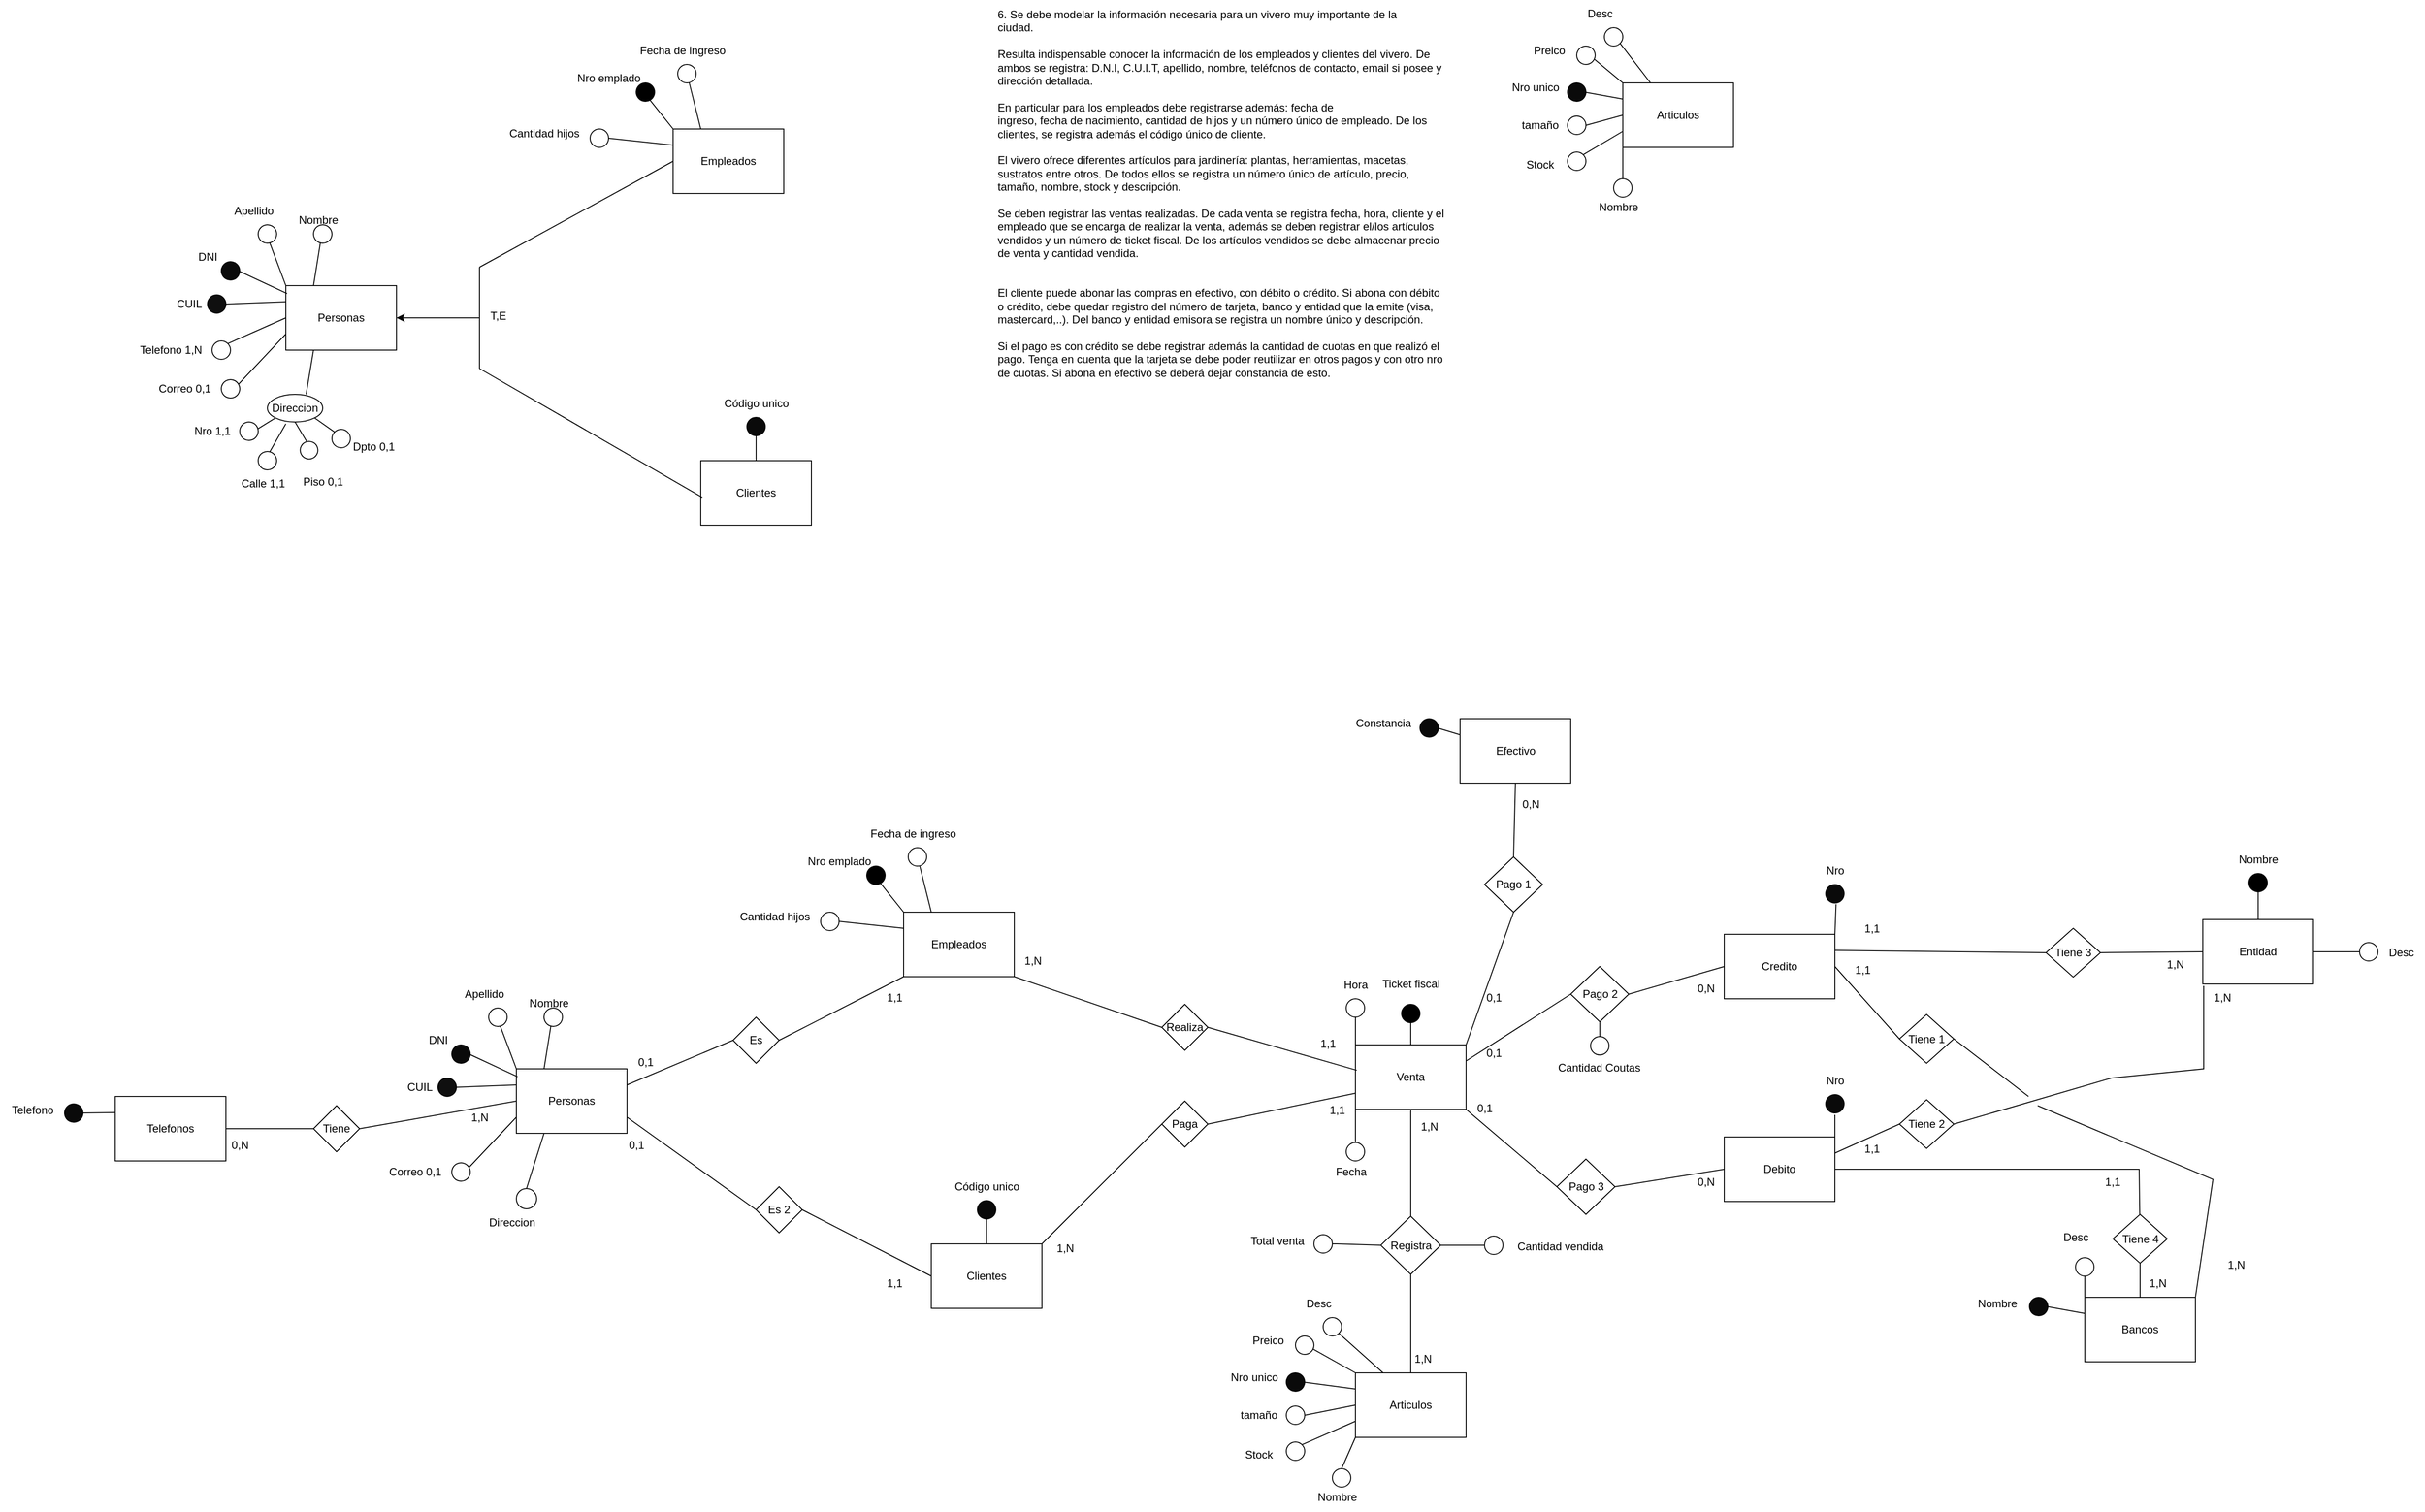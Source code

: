 <mxfile version="21.8.0" type="device">
  <diagram id="hnoT58Eis-5HMXE4jQOY" name="Página-2">
    <mxGraphModel dx="3521" dy="933" grid="1" gridSize="10" guides="1" tooltips="1" connect="1" arrows="1" fold="1" page="1" pageScale="1" pageWidth="827" pageHeight="1169" math="0" shadow="0">
      <root>
        <mxCell id="0" />
        <mxCell id="1" parent="0" />
        <mxCell id="OqRflm8WI9M_x9Ui0r0l-1" value="6. Se debe modelar la información necesaria para un vivero muy importante de la&lt;br&gt;ciudad.&lt;br&gt;&lt;br&gt;Resulta indispensable conocer la información de los empleados y clientes del vivero. De&lt;br&gt;ambos se registra: D.N.I, C.U.I.T, apellido, nombre, teléfonos de contacto, email si posee y&lt;br&gt;dirección detallada. &lt;br&gt;&lt;br&gt;En particular para los empleados debe registrarse además: fecha de&lt;br&gt;ingreso, fecha de nacimiento, cantidad de hijos y un número único de empleado. De los&lt;br&gt;clientes, se registra además el código único de cliente.&lt;br&gt;&lt;br&gt;El vivero ofrece diferentes artículos para jardinería: plantas, herramientas, macetas,&lt;br&gt;sustratos entre otros. De todos ellos se registra un número único de artículo, precio,&lt;br&gt;tamaño, nombre, stock y descripción.&lt;br&gt;&lt;br&gt;Se deben registrar las ventas realizadas. De cada venta se registra fecha, hora, cliente y el&lt;br&gt;empleado que se encarga de realizar la venta, además se deben registrar el/los artículos&lt;br&gt;vendidos y un número de ticket fiscal. De los artículos vendidos se debe almacenar precio&lt;br&gt;de venta y cantidad vendida.&lt;br&gt;&lt;br&gt;&lt;br&gt;El cliente puede abonar las compras en efectivo, con débito o crédito. Si abona con débito&lt;br&gt;o crédito, debe quedar registro del número de tarjeta, banco y entidad que la emite (visa,&lt;br&gt;mastercard,..). Del banco y entidad emisora se registra un nombre único y descripción. &lt;br&gt;&lt;br&gt;Si el pago es con crédito se debe registrar además la cantidad de cuotas en que realizó el&lt;br&gt;pago. Tenga en cuenta que la tarjeta se debe poder reutilizar en otros pagos y con otro nro&lt;br&gt;de cuotas. Si abona en efectivo se deberá dejar constancia de esto." style="text;whiteSpace=wrap;html=1;" vertex="1" parent="1">
          <mxGeometry x="120" y="12" width="550" height="468" as="geometry" />
        </mxCell>
        <mxCell id="OqRflm8WI9M_x9Ui0r0l-2" value="Empleados" style="rounded=0;whiteSpace=wrap;html=1;" vertex="1" parent="1">
          <mxGeometry x="-230" y="150" width="120" height="70" as="geometry" />
        </mxCell>
        <mxCell id="OqRflm8WI9M_x9Ui0r0l-5" value="" style="endArrow=none;html=1;rounded=0;entryX=0;entryY=0;entryDx=0;entryDy=0;exitX=1;exitY=1;exitDx=0;exitDy=0;" edge="1" source="OqRflm8WI9M_x9Ui0r0l-6" target="OqRflm8WI9M_x9Ui0r0l-2" parent="1">
          <mxGeometry width="50" height="50" relative="1" as="geometry">
            <mxPoint x="-120" y="60" as="sourcePoint" />
            <mxPoint x="-170" y="120" as="targetPoint" />
          </mxGeometry>
        </mxCell>
        <mxCell id="OqRflm8WI9M_x9Ui0r0l-6" value="" style="ellipse;whiteSpace=wrap;html=1;aspect=fixed;rotation=15;fillColor=#000000;" vertex="1" parent="1">
          <mxGeometry x="-270" y="100" width="20" height="20" as="geometry" />
        </mxCell>
        <mxCell id="OqRflm8WI9M_x9Ui0r0l-11" value="Nro emplado" style="text;html=1;align=center;verticalAlign=middle;resizable=0;points=[];autosize=1;strokeColor=none;fillColor=none;" vertex="1" parent="1">
          <mxGeometry x="-345" y="80" width="90" height="30" as="geometry" />
        </mxCell>
        <mxCell id="OqRflm8WI9M_x9Ui0r0l-18" value="" style="endArrow=none;html=1;rounded=0;entryX=0.25;entryY=0;entryDx=0;entryDy=0;" edge="1" source="OqRflm8WI9M_x9Ui0r0l-25" target="OqRflm8WI9M_x9Ui0r0l-2" parent="1">
          <mxGeometry width="50" height="50" relative="1" as="geometry">
            <mxPoint x="-215" y="100" as="sourcePoint" />
            <mxPoint x="-175" y="46" as="targetPoint" />
          </mxGeometry>
        </mxCell>
        <mxCell id="OqRflm8WI9M_x9Ui0r0l-19" value="" style="endArrow=none;html=1;rounded=0;exitX=1;exitY=0;exitDx=0;exitDy=0;entryX=0;entryY=0.5;entryDx=0;entryDy=0;" edge="1" source="OqRflm8WI9M_x9Ui0r0l-20" target="OqRflm8WI9M_x9Ui0r0l-59" parent="1">
          <mxGeometry width="50" height="50" relative="1" as="geometry">
            <mxPoint x="-710" y="516" as="sourcePoint" />
            <mxPoint x="-670" y="406" as="targetPoint" />
          </mxGeometry>
        </mxCell>
        <mxCell id="OqRflm8WI9M_x9Ui0r0l-20" value="" style="ellipse;whiteSpace=wrap;html=1;aspect=fixed;rotation=0;" vertex="1" parent="1">
          <mxGeometry x="-730" y="380" width="20" height="20" as="geometry" />
        </mxCell>
        <mxCell id="OqRflm8WI9M_x9Ui0r0l-21" value="Telefono 1,N" style="text;html=1;align=center;verticalAlign=middle;resizable=0;points=[];autosize=1;strokeColor=none;fillColor=none;" vertex="1" parent="1">
          <mxGeometry x="-820" y="375" width="90" height="30" as="geometry" />
        </mxCell>
        <mxCell id="OqRflm8WI9M_x9Ui0r0l-22" value="" style="endArrow=none;html=1;rounded=0;exitX=0;exitY=0.5;exitDx=0;exitDy=0;entryX=0;entryY=0.25;entryDx=0;entryDy=0;" edge="1" source="OqRflm8WI9M_x9Ui0r0l-23" target="OqRflm8WI9M_x9Ui0r0l-2" parent="1">
          <mxGeometry width="50" height="50" relative="1" as="geometry">
            <mxPoint x="-170" y="84" as="sourcePoint" />
            <mxPoint x="-165" y="130" as="targetPoint" />
          </mxGeometry>
        </mxCell>
        <mxCell id="OqRflm8WI9M_x9Ui0r0l-23" value="" style="ellipse;whiteSpace=wrap;html=1;aspect=fixed;rotation=-180;" vertex="1" parent="1">
          <mxGeometry x="-320" y="150" width="20" height="20" as="geometry" />
        </mxCell>
        <mxCell id="OqRflm8WI9M_x9Ui0r0l-24" value="Cantidad hijos" style="text;html=1;align=center;verticalAlign=middle;resizable=0;points=[];autosize=1;strokeColor=none;fillColor=none;" vertex="1" parent="1">
          <mxGeometry x="-420" y="140" width="100" height="30" as="geometry" />
        </mxCell>
        <mxCell id="OqRflm8WI9M_x9Ui0r0l-25" value="" style="ellipse;whiteSpace=wrap;html=1;aspect=fixed;rotation=45;" vertex="1" parent="1">
          <mxGeometry x="-225" y="80" width="20" height="20" as="geometry" />
        </mxCell>
        <mxCell id="OqRflm8WI9M_x9Ui0r0l-26" value="Fecha de ingreso" style="text;html=1;align=center;verticalAlign=middle;resizable=0;points=[];autosize=1;strokeColor=none;fillColor=none;" vertex="1" parent="1">
          <mxGeometry x="-280" y="50" width="120" height="30" as="geometry" />
        </mxCell>
        <mxCell id="OqRflm8WI9M_x9Ui0r0l-30" value="Clientes" style="rounded=0;whiteSpace=wrap;html=1;" vertex="1" parent="1">
          <mxGeometry x="-200" y="510" width="120" height="70" as="geometry" />
        </mxCell>
        <mxCell id="OqRflm8WI9M_x9Ui0r0l-35" value="" style="endArrow=none;html=1;rounded=0;entryX=0.5;entryY=0;entryDx=0;entryDy=0;exitX=1;exitY=1;exitDx=0;exitDy=0;" edge="1" source="OqRflm8WI9M_x9Ui0r0l-36" target="OqRflm8WI9M_x9Ui0r0l-30" parent="1">
          <mxGeometry width="50" height="50" relative="1" as="geometry">
            <mxPoint x="-140" y="460" as="sourcePoint" />
            <mxPoint x="-240" y="554" as="targetPoint" />
          </mxGeometry>
        </mxCell>
        <mxCell id="OqRflm8WI9M_x9Ui0r0l-36" value="" style="ellipse;whiteSpace=wrap;html=1;aspect=fixed;rotation=45;fillColor=#0A0A0A;" vertex="1" parent="1">
          <mxGeometry x="-150" y="463" width="20" height="20" as="geometry" />
        </mxCell>
        <mxCell id="OqRflm8WI9M_x9Ui0r0l-40" value="Apellido" style="text;html=1;align=center;verticalAlign=middle;resizable=0;points=[];autosize=1;strokeColor=none;fillColor=none;" vertex="1" parent="1">
          <mxGeometry x="-720" y="224" width="70" height="30" as="geometry" />
        </mxCell>
        <mxCell id="OqRflm8WI9M_x9Ui0r0l-41" value="Código unico" style="text;html=1;align=center;verticalAlign=middle;resizable=0;points=[];autosize=1;strokeColor=none;fillColor=none;" vertex="1" parent="1">
          <mxGeometry x="-185" y="433" width="90" height="30" as="geometry" />
        </mxCell>
        <mxCell id="OqRflm8WI9M_x9Ui0r0l-43" value="" style="endArrow=none;html=1;rounded=0;entryX=0;entryY=0.75;entryDx=0;entryDy=0;exitX=1;exitY=0;exitDx=0;exitDy=0;" edge="1" source="OqRflm8WI9M_x9Ui0r0l-44" target="OqRflm8WI9M_x9Ui0r0l-59" parent="1">
          <mxGeometry width="50" height="50" relative="1" as="geometry">
            <mxPoint x="-620" y="457" as="sourcePoint" />
            <mxPoint x="-540" y="399.5" as="targetPoint" />
          </mxGeometry>
        </mxCell>
        <mxCell id="OqRflm8WI9M_x9Ui0r0l-44" value="" style="ellipse;whiteSpace=wrap;html=1;aspect=fixed;rotation=15;" vertex="1" parent="1">
          <mxGeometry x="-720" y="422" width="20" height="20" as="geometry" />
        </mxCell>
        <mxCell id="OqRflm8WI9M_x9Ui0r0l-45" value="Correo 0,1" style="text;html=1;align=center;verticalAlign=middle;resizable=0;points=[];autosize=1;strokeColor=none;fillColor=none;" vertex="1" parent="1">
          <mxGeometry x="-800" y="417" width="80" height="30" as="geometry" />
        </mxCell>
        <mxCell id="OqRflm8WI9M_x9Ui0r0l-46" value="" style="endArrow=none;html=1;rounded=0;exitX=0.7;exitY=0;exitDx=0;exitDy=0;entryX=0.25;entryY=1;entryDx=0;entryDy=0;exitPerimeter=0;" edge="1" source="OqRflm8WI9M_x9Ui0r0l-47" target="OqRflm8WI9M_x9Ui0r0l-59" parent="1">
          <mxGeometry width="50" height="50" relative="1" as="geometry">
            <mxPoint x="-632.412" y="430.341" as="sourcePoint" />
            <mxPoint x="-620" y="400" as="targetPoint" />
          </mxGeometry>
        </mxCell>
        <mxCell id="OqRflm8WI9M_x9Ui0r0l-47" value="Direccion" style="ellipse;whiteSpace=wrap;html=1;" vertex="1" parent="1">
          <mxGeometry x="-670" y="438" width="60" height="30" as="geometry" />
        </mxCell>
        <mxCell id="OqRflm8WI9M_x9Ui0r0l-48" value="" style="endArrow=none;html=1;rounded=0;exitX=1;exitY=0.5;exitDx=0;exitDy=0;entryX=0;entryY=1;entryDx=0;entryDy=0;" edge="1" source="OqRflm8WI9M_x9Ui0r0l-51" target="OqRflm8WI9M_x9Ui0r0l-47" parent="1">
          <mxGeometry width="50" height="50" relative="1" as="geometry">
            <mxPoint x="-681.34" y="473.0" as="sourcePoint" />
            <mxPoint x="-670" y="460" as="targetPoint" />
          </mxGeometry>
        </mxCell>
        <mxCell id="OqRflm8WI9M_x9Ui0r0l-49" value="" style="ellipse;whiteSpace=wrap;html=1;aspect=fixed;rotation=15;" vertex="1" parent="1">
          <mxGeometry x="-680" y="500" width="20" height="20" as="geometry" />
        </mxCell>
        <mxCell id="OqRflm8WI9M_x9Ui0r0l-50" value="" style="endArrow=none;html=1;rounded=0;entryX=0.333;entryY=1.067;entryDx=0;entryDy=0;exitX=0.5;exitY=0;exitDx=0;exitDy=0;entryPerimeter=0;" edge="1" source="OqRflm8WI9M_x9Ui0r0l-49" target="OqRflm8WI9M_x9Ui0r0l-47" parent="1">
          <mxGeometry width="50" height="50" relative="1" as="geometry">
            <mxPoint x="-655.0" y="489.34" as="sourcePoint" />
            <mxPoint x="-625" y="470" as="targetPoint" />
          </mxGeometry>
        </mxCell>
        <mxCell id="OqRflm8WI9M_x9Ui0r0l-51" value="" style="ellipse;whiteSpace=wrap;html=1;aspect=fixed;rotation=-15;" vertex="1" parent="1">
          <mxGeometry x="-700" y="468" width="20" height="20" as="geometry" />
        </mxCell>
        <mxCell id="OqRflm8WI9M_x9Ui0r0l-52" value="" style="endArrow=none;html=1;rounded=0;entryX=0.5;entryY=1;entryDx=0;entryDy=0;exitX=1;exitY=0;exitDx=0;exitDy=0;" edge="1" source="OqRflm8WI9M_x9Ui0r0l-53" target="OqRflm8WI9M_x9Ui0r0l-47" parent="1">
          <mxGeometry width="50" height="50" relative="1" as="geometry">
            <mxPoint x="-325" y="691" as="sourcePoint" />
            <mxPoint x="-245" y="634" as="targetPoint" />
          </mxGeometry>
        </mxCell>
        <mxCell id="OqRflm8WI9M_x9Ui0r0l-53" value="" style="ellipse;whiteSpace=wrap;html=1;aspect=fixed;rotation=-150;direction=south;" vertex="1" parent="1">
          <mxGeometry x="-634.37" y="489.09" width="19.08" height="19.08" as="geometry" />
        </mxCell>
        <mxCell id="OqRflm8WI9M_x9Ui0r0l-54" value="Calle 1,1" style="text;html=1;align=center;verticalAlign=middle;resizable=0;points=[];autosize=1;strokeColor=none;fillColor=none;" vertex="1" parent="1">
          <mxGeometry x="-710" y="520" width="70" height="30" as="geometry" />
        </mxCell>
        <mxCell id="OqRflm8WI9M_x9Ui0r0l-55" value="Nro 1,1" style="text;html=1;align=center;verticalAlign=middle;resizable=0;points=[];autosize=1;strokeColor=none;fillColor=none;" vertex="1" parent="1">
          <mxGeometry x="-760" y="463" width="60" height="30" as="geometry" />
        </mxCell>
        <mxCell id="OqRflm8WI9M_x9Ui0r0l-59" value="Personas" style="rounded=0;whiteSpace=wrap;html=1;" vertex="1" parent="1">
          <mxGeometry x="-650.0" y="320" width="120" height="70" as="geometry" />
        </mxCell>
        <mxCell id="OqRflm8WI9M_x9Ui0r0l-65" value="" style="endArrow=none;html=1;rounded=0;entryX=0.011;entryY=0.122;entryDx=0;entryDy=0;exitX=0.875;exitY=0.283;exitDx=0;exitDy=0;exitPerimeter=0;entryPerimeter=0;" edge="1" parent="1" source="OqRflm8WI9M_x9Ui0r0l-66" target="OqRflm8WI9M_x9Ui0r0l-59">
          <mxGeometry width="50" height="50" relative="1" as="geometry">
            <mxPoint x="-775" y="368" as="sourcePoint" />
            <mxPoint x="-665" y="342" as="targetPoint" />
          </mxGeometry>
        </mxCell>
        <mxCell id="OqRflm8WI9M_x9Ui0r0l-66" value="" style="ellipse;whiteSpace=wrap;html=1;aspect=fixed;rotation=30;fillColor=#0A0A0A;" vertex="1" parent="1">
          <mxGeometry x="-720" y="294" width="20" height="20" as="geometry" />
        </mxCell>
        <mxCell id="OqRflm8WI9M_x9Ui0r0l-67" value="" style="endArrow=none;html=1;rounded=0;entryX=0;entryY=0.25;entryDx=0;entryDy=0;exitX=1;exitY=0.5;exitDx=0;exitDy=0;" edge="1" parent="1" source="OqRflm8WI9M_x9Ui0r0l-68" target="OqRflm8WI9M_x9Ui0r0l-59">
          <mxGeometry width="50" height="50" relative="1" as="geometry">
            <mxPoint x="-755" y="388" as="sourcePoint" />
            <mxPoint x="-665" y="359" as="targetPoint" />
          </mxGeometry>
        </mxCell>
        <mxCell id="OqRflm8WI9M_x9Ui0r0l-68" value="" style="ellipse;whiteSpace=wrap;html=1;aspect=fixed;fillColor=#0F0F0F;" vertex="1" parent="1">
          <mxGeometry x="-735" y="330" width="20" height="20" as="geometry" />
        </mxCell>
        <mxCell id="OqRflm8WI9M_x9Ui0r0l-69" value="DNI" style="text;html=1;align=center;verticalAlign=middle;resizable=0;points=[];autosize=1;strokeColor=none;fillColor=none;" vertex="1" parent="1">
          <mxGeometry x="-755" y="274" width="40" height="30" as="geometry" />
        </mxCell>
        <mxCell id="OqRflm8WI9M_x9Ui0r0l-70" value="CUIL" style="text;html=1;align=center;verticalAlign=middle;resizable=0;points=[];autosize=1;strokeColor=none;fillColor=none;" vertex="1" parent="1">
          <mxGeometry x="-780" y="325" width="50" height="30" as="geometry" />
        </mxCell>
        <mxCell id="OqRflm8WI9M_x9Ui0r0l-72" value="" style="endArrow=none;html=1;rounded=0;entryX=0;entryY=0;entryDx=0;entryDy=0;exitX=1;exitY=1;exitDx=0;exitDy=0;" edge="1" parent="1" source="OqRflm8WI9M_x9Ui0r0l-73" target="OqRflm8WI9M_x9Ui0r0l-59">
          <mxGeometry width="50" height="50" relative="1" as="geometry">
            <mxPoint x="-685" y="284" as="sourcePoint" />
            <mxPoint x="-665" y="304" as="targetPoint" />
          </mxGeometry>
        </mxCell>
        <mxCell id="OqRflm8WI9M_x9Ui0r0l-73" value="" style="ellipse;whiteSpace=wrap;html=1;aspect=fixed;rotation=30;" vertex="1" parent="1">
          <mxGeometry x="-680" y="254" width="20" height="20" as="geometry" />
        </mxCell>
        <mxCell id="OqRflm8WI9M_x9Ui0r0l-74" value="" style="endArrow=none;html=1;rounded=0;entryX=0.25;entryY=0;entryDx=0;entryDy=0;exitX=1;exitY=1;exitDx=0;exitDy=0;" edge="1" parent="1" source="OqRflm8WI9M_x9Ui0r0l-75" target="OqRflm8WI9M_x9Ui0r0l-59">
          <mxGeometry width="50" height="50" relative="1" as="geometry">
            <mxPoint x="-555" y="214" as="sourcePoint" />
            <mxPoint x="-635" y="304" as="targetPoint" />
          </mxGeometry>
        </mxCell>
        <mxCell id="OqRflm8WI9M_x9Ui0r0l-75" value="" style="ellipse;whiteSpace=wrap;html=1;aspect=fixed;rotation=60;" vertex="1" parent="1">
          <mxGeometry x="-620" y="254" width="20" height="20" as="geometry" />
        </mxCell>
        <mxCell id="OqRflm8WI9M_x9Ui0r0l-76" value="Nombre" style="text;html=1;align=center;verticalAlign=middle;resizable=0;points=[];autosize=1;strokeColor=none;fillColor=none;" vertex="1" parent="1">
          <mxGeometry x="-650" y="234" width="70" height="30" as="geometry" />
        </mxCell>
        <mxCell id="OqRflm8WI9M_x9Ui0r0l-77" value="Piso 0,1" style="text;html=1;align=center;verticalAlign=middle;resizable=0;points=[];autosize=1;strokeColor=none;fillColor=none;" vertex="1" parent="1">
          <mxGeometry x="-645" y="518" width="70" height="30" as="geometry" />
        </mxCell>
        <mxCell id="OqRflm8WI9M_x9Ui0r0l-78" value="" style="endArrow=none;html=1;rounded=0;entryX=1;entryY=1;entryDx=0;entryDy=0;exitX=0.5;exitY=0;exitDx=0;exitDy=0;" edge="1" source="OqRflm8WI9M_x9Ui0r0l-79" parent="1" target="OqRflm8WI9M_x9Ui0r0l-47">
          <mxGeometry width="50" height="50" relative="1" as="geometry">
            <mxPoint x="-555" y="468" as="sourcePoint" />
            <mxPoint x="-555" y="431" as="targetPoint" />
          </mxGeometry>
        </mxCell>
        <mxCell id="OqRflm8WI9M_x9Ui0r0l-79" value="" style="ellipse;whiteSpace=wrap;html=1;aspect=fixed;rotation=-45;" vertex="1" parent="1">
          <mxGeometry x="-600" y="476" width="20" height="20" as="geometry" />
        </mxCell>
        <mxCell id="OqRflm8WI9M_x9Ui0r0l-80" value="Dpto 0,1" style="text;html=1;align=center;verticalAlign=middle;resizable=0;points=[];autosize=1;strokeColor=none;fillColor=none;" vertex="1" parent="1">
          <mxGeometry x="-590" y="480" width="70" height="30" as="geometry" />
        </mxCell>
        <mxCell id="OqRflm8WI9M_x9Ui0r0l-82" value="" style="endArrow=none;html=1;rounded=0;" edge="1" parent="1">
          <mxGeometry width="50" height="50" relative="1" as="geometry">
            <mxPoint x="-440" y="410" as="sourcePoint" />
            <mxPoint x="-440" y="300" as="targetPoint" />
          </mxGeometry>
        </mxCell>
        <mxCell id="OqRflm8WI9M_x9Ui0r0l-85" value="" style="endArrow=classic;html=1;rounded=0;entryX=1;entryY=0.5;entryDx=0;entryDy=0;" edge="1" parent="1" target="OqRflm8WI9M_x9Ui0r0l-59">
          <mxGeometry width="50" height="50" relative="1" as="geometry">
            <mxPoint x="-440" y="355" as="sourcePoint" />
            <mxPoint x="-440" y="340" as="targetPoint" />
          </mxGeometry>
        </mxCell>
        <mxCell id="OqRflm8WI9M_x9Ui0r0l-87" value="" style="endArrow=none;html=1;rounded=0;exitX=0.014;exitY=0.569;exitDx=0;exitDy=0;exitPerimeter=0;" edge="1" parent="1" source="OqRflm8WI9M_x9Ui0r0l-30">
          <mxGeometry width="50" height="50" relative="1" as="geometry">
            <mxPoint x="-320" y="510" as="sourcePoint" />
            <mxPoint x="-440" y="410" as="targetPoint" />
          </mxGeometry>
        </mxCell>
        <mxCell id="OqRflm8WI9M_x9Ui0r0l-88" value="" style="endArrow=none;html=1;rounded=0;entryX=0;entryY=0.5;entryDx=0;entryDy=0;" edge="1" parent="1" target="OqRflm8WI9M_x9Ui0r0l-2">
          <mxGeometry width="50" height="50" relative="1" as="geometry">
            <mxPoint x="-440" y="300" as="sourcePoint" />
            <mxPoint x="-270" y="190" as="targetPoint" />
          </mxGeometry>
        </mxCell>
        <mxCell id="OqRflm8WI9M_x9Ui0r0l-89" value="T,E" style="text;html=1;align=center;verticalAlign=middle;resizable=0;points=[];autosize=1;strokeColor=none;fillColor=none;" vertex="1" parent="1">
          <mxGeometry x="-440" y="338" width="40" height="30" as="geometry" />
        </mxCell>
        <mxCell id="OqRflm8WI9M_x9Ui0r0l-90" value="Articulos" style="rounded=0;whiteSpace=wrap;html=1;" vertex="1" parent="1">
          <mxGeometry x="800.0" y="100" width="120" height="70" as="geometry" />
        </mxCell>
        <mxCell id="OqRflm8WI9M_x9Ui0r0l-91" value="" style="endArrow=none;html=1;rounded=0;entryX=0;entryY=0;entryDx=0;entryDy=0;exitX=1;exitY=1;exitDx=0;exitDy=0;" edge="1" source="OqRflm8WI9M_x9Ui0r0l-92" target="OqRflm8WI9M_x9Ui0r0l-90" parent="1">
          <mxGeometry width="50" height="50" relative="1" as="geometry">
            <mxPoint x="910.0" y="10" as="sourcePoint" />
            <mxPoint x="860.0" y="70" as="targetPoint" />
          </mxGeometry>
        </mxCell>
        <mxCell id="OqRflm8WI9M_x9Ui0r0l-92" value="" style="ellipse;whiteSpace=wrap;html=1;aspect=fixed;rotation=-20;" vertex="1" parent="1">
          <mxGeometry x="750.0" y="60" width="20" height="20" as="geometry" />
        </mxCell>
        <mxCell id="OqRflm8WI9M_x9Ui0r0l-93" value="" style="endArrow=none;html=1;rounded=0;entryX=0;entryY=0.25;entryDx=0;entryDy=0;exitX=0.875;exitY=0.283;exitDx=0;exitDy=0;exitPerimeter=0;" edge="1" source="OqRflm8WI9M_x9Ui0r0l-94" target="OqRflm8WI9M_x9Ui0r0l-90" parent="1">
          <mxGeometry width="50" height="50" relative="1" as="geometry">
            <mxPoint x="690.0" y="144" as="sourcePoint" />
            <mxPoint x="760.0" y="144" as="targetPoint" />
          </mxGeometry>
        </mxCell>
        <mxCell id="OqRflm8WI9M_x9Ui0r0l-94" value="" style="ellipse;whiteSpace=wrap;html=1;aspect=fixed;rotation=30;fillColor=#0A0A0A;" vertex="1" parent="1">
          <mxGeometry x="740.0" y="100" width="20" height="20" as="geometry" />
        </mxCell>
        <mxCell id="OqRflm8WI9M_x9Ui0r0l-95" value="Preico" style="text;html=1;align=center;verticalAlign=middle;resizable=0;points=[];autosize=1;strokeColor=none;fillColor=none;" vertex="1" parent="1">
          <mxGeometry x="690.0" y="50" width="60" height="30" as="geometry" />
        </mxCell>
        <mxCell id="OqRflm8WI9M_x9Ui0r0l-96" value="Nro unico" style="text;html=1;align=center;verticalAlign=middle;resizable=0;points=[];autosize=1;strokeColor=none;fillColor=none;" vertex="1" parent="1">
          <mxGeometry x="670" y="90" width="70" height="30" as="geometry" />
        </mxCell>
        <mxCell id="OqRflm8WI9M_x9Ui0r0l-98" value="" style="endArrow=none;html=1;rounded=0;exitX=1;exitY=0.5;exitDx=0;exitDy=0;entryX=0;entryY=0.5;entryDx=0;entryDy=0;" edge="1" source="OqRflm8WI9M_x9Ui0r0l-99" parent="1" target="OqRflm8WI9M_x9Ui0r0l-90">
          <mxGeometry width="50" height="50" relative="1" as="geometry">
            <mxPoint x="730" y="151" as="sourcePoint" />
            <mxPoint x="735" y="197" as="targetPoint" />
          </mxGeometry>
        </mxCell>
        <mxCell id="OqRflm8WI9M_x9Ui0r0l-99" value="" style="ellipse;whiteSpace=wrap;html=1;aspect=fixed;" vertex="1" parent="1">
          <mxGeometry x="740" y="136" width="20" height="20" as="geometry" />
        </mxCell>
        <mxCell id="OqRflm8WI9M_x9Ui0r0l-100" value="tamaño" style="text;html=1;align=center;verticalAlign=middle;resizable=0;points=[];autosize=1;strokeColor=none;fillColor=none;" vertex="1" parent="1">
          <mxGeometry x="680" y="131" width="60" height="30" as="geometry" />
        </mxCell>
        <mxCell id="OqRflm8WI9M_x9Ui0r0l-101" value="" style="endArrow=none;html=1;rounded=0;entryX=0;entryY=1;entryDx=0;entryDy=0;exitX=0.5;exitY=0;exitDx=0;exitDy=0;" edge="1" source="OqRflm8WI9M_x9Ui0r0l-102" parent="1" target="OqRflm8WI9M_x9Ui0r0l-90">
          <mxGeometry width="50" height="50" relative="1" as="geometry">
            <mxPoint x="810" y="225" as="sourcePoint" />
            <mxPoint x="810" y="188" as="targetPoint" />
          </mxGeometry>
        </mxCell>
        <mxCell id="OqRflm8WI9M_x9Ui0r0l-102" value="" style="ellipse;whiteSpace=wrap;html=1;aspect=fixed;" vertex="1" parent="1">
          <mxGeometry x="790" y="204" width="20" height="20" as="geometry" />
        </mxCell>
        <mxCell id="OqRflm8WI9M_x9Ui0r0l-103" value="Nombre" style="text;html=1;align=center;verticalAlign=middle;resizable=0;points=[];autosize=1;strokeColor=none;fillColor=none;" vertex="1" parent="1">
          <mxGeometry x="760" y="220" width="70" height="30" as="geometry" />
        </mxCell>
        <mxCell id="OqRflm8WI9M_x9Ui0r0l-105" value="" style="endArrow=none;html=1;rounded=0;exitX=1;exitY=0;exitDx=0;exitDy=0;entryX=0;entryY=0.75;entryDx=0;entryDy=0;" edge="1" source="OqRflm8WI9M_x9Ui0r0l-106" parent="1" target="OqRflm8WI9M_x9Ui0r0l-90">
          <mxGeometry width="50" height="50" relative="1" as="geometry">
            <mxPoint x="720" y="197" as="sourcePoint" />
            <mxPoint x="725" y="243" as="targetPoint" />
          </mxGeometry>
        </mxCell>
        <mxCell id="OqRflm8WI9M_x9Ui0r0l-106" value="" style="ellipse;whiteSpace=wrap;html=1;aspect=fixed;" vertex="1" parent="1">
          <mxGeometry x="740" y="175" width="20" height="20" as="geometry" />
        </mxCell>
        <mxCell id="OqRflm8WI9M_x9Ui0r0l-107" value="Stock" style="text;html=1;align=center;verticalAlign=middle;resizable=0;points=[];autosize=1;strokeColor=none;fillColor=none;" vertex="1" parent="1">
          <mxGeometry x="685" y="174" width="50" height="30" as="geometry" />
        </mxCell>
        <mxCell id="OqRflm8WI9M_x9Ui0r0l-110" value="" style="endArrow=none;html=1;rounded=0;exitX=0.5;exitY=0;exitDx=0;exitDy=0;entryX=0.25;entryY=0;entryDx=0;entryDy=0;" edge="1" source="OqRflm8WI9M_x9Ui0r0l-111" parent="1" target="OqRflm8WI9M_x9Ui0r0l-90">
          <mxGeometry width="50" height="50" relative="1" as="geometry">
            <mxPoint x="807" y="47" as="sourcePoint" />
            <mxPoint x="812" y="93" as="targetPoint" />
          </mxGeometry>
        </mxCell>
        <mxCell id="OqRflm8WI9M_x9Ui0r0l-111" value="" style="ellipse;whiteSpace=wrap;html=1;aspect=fixed;rotation=-225;" vertex="1" parent="1">
          <mxGeometry x="780" y="40" width="20" height="20" as="geometry" />
        </mxCell>
        <mxCell id="OqRflm8WI9M_x9Ui0r0l-112" value="Desc" style="text;html=1;align=center;verticalAlign=middle;resizable=0;points=[];autosize=1;strokeColor=none;fillColor=none;" vertex="1" parent="1">
          <mxGeometry x="750" y="10" width="50" height="30" as="geometry" />
        </mxCell>
        <mxCell id="OqRflm8WI9M_x9Ui0r0l-123" value="Empleados" style="rounded=0;whiteSpace=wrap;html=1;" vertex="1" parent="1">
          <mxGeometry x="20" y="1000" width="120" height="70" as="geometry" />
        </mxCell>
        <mxCell id="OqRflm8WI9M_x9Ui0r0l-124" value="" style="endArrow=none;html=1;rounded=0;entryX=0;entryY=0;entryDx=0;entryDy=0;exitX=1;exitY=1;exitDx=0;exitDy=0;" edge="1" parent="1" source="OqRflm8WI9M_x9Ui0r0l-125" target="OqRflm8WI9M_x9Ui0r0l-123">
          <mxGeometry width="50" height="50" relative="1" as="geometry">
            <mxPoint x="130" y="910" as="sourcePoint" />
            <mxPoint x="80" y="970" as="targetPoint" />
          </mxGeometry>
        </mxCell>
        <mxCell id="OqRflm8WI9M_x9Ui0r0l-125" value="" style="ellipse;whiteSpace=wrap;html=1;aspect=fixed;rotation=15;fillColor=#000000;" vertex="1" parent="1">
          <mxGeometry x="-20" y="950" width="20" height="20" as="geometry" />
        </mxCell>
        <mxCell id="OqRflm8WI9M_x9Ui0r0l-126" value="Nro emplado" style="text;html=1;align=center;verticalAlign=middle;resizable=0;points=[];autosize=1;strokeColor=none;fillColor=none;" vertex="1" parent="1">
          <mxGeometry x="-95" y="930" width="90" height="30" as="geometry" />
        </mxCell>
        <mxCell id="OqRflm8WI9M_x9Ui0r0l-127" value="" style="endArrow=none;html=1;rounded=0;entryX=0.25;entryY=0;entryDx=0;entryDy=0;" edge="1" parent="1" source="OqRflm8WI9M_x9Ui0r0l-134" target="OqRflm8WI9M_x9Ui0r0l-123">
          <mxGeometry width="50" height="50" relative="1" as="geometry">
            <mxPoint x="35" y="950" as="sourcePoint" />
            <mxPoint x="75" y="896" as="targetPoint" />
          </mxGeometry>
        </mxCell>
        <mxCell id="OqRflm8WI9M_x9Ui0r0l-128" value="" style="endArrow=none;html=1;rounded=0;exitX=1;exitY=0.5;exitDx=0;exitDy=0;entryX=0;entryY=0.5;entryDx=0;entryDy=0;" edge="1" parent="1" source="GS_6FIzJK1WKwpxB1ejN-3" target="OqRflm8WI9M_x9Ui0r0l-154">
          <mxGeometry width="50" height="50" relative="1" as="geometry">
            <mxPoint x="-462.929" y="1232.929" as="sourcePoint" />
            <mxPoint x="-420" y="1256" as="targetPoint" />
          </mxGeometry>
        </mxCell>
        <mxCell id="OqRflm8WI9M_x9Ui0r0l-131" value="" style="endArrow=none;html=1;rounded=0;exitX=0;exitY=0.5;exitDx=0;exitDy=0;entryX=0;entryY=0.25;entryDx=0;entryDy=0;" edge="1" parent="1" source="OqRflm8WI9M_x9Ui0r0l-132" target="OqRflm8WI9M_x9Ui0r0l-123">
          <mxGeometry width="50" height="50" relative="1" as="geometry">
            <mxPoint x="80" y="934" as="sourcePoint" />
            <mxPoint x="85" y="980" as="targetPoint" />
          </mxGeometry>
        </mxCell>
        <mxCell id="OqRflm8WI9M_x9Ui0r0l-132" value="" style="ellipse;whiteSpace=wrap;html=1;aspect=fixed;rotation=-180;" vertex="1" parent="1">
          <mxGeometry x="-70" y="1000" width="20" height="20" as="geometry" />
        </mxCell>
        <mxCell id="OqRflm8WI9M_x9Ui0r0l-133" value="Cantidad hijos" style="text;html=1;align=center;verticalAlign=middle;resizable=0;points=[];autosize=1;strokeColor=none;fillColor=none;" vertex="1" parent="1">
          <mxGeometry x="-170" y="990" width="100" height="30" as="geometry" />
        </mxCell>
        <mxCell id="OqRflm8WI9M_x9Ui0r0l-134" value="" style="ellipse;whiteSpace=wrap;html=1;aspect=fixed;rotation=45;" vertex="1" parent="1">
          <mxGeometry x="25" y="930" width="20" height="20" as="geometry" />
        </mxCell>
        <mxCell id="OqRflm8WI9M_x9Ui0r0l-135" value="Fecha de ingreso" style="text;html=1;align=center;verticalAlign=middle;resizable=0;points=[];autosize=1;strokeColor=none;fillColor=none;" vertex="1" parent="1">
          <mxGeometry x="-30" y="900" width="120" height="30" as="geometry" />
        </mxCell>
        <mxCell id="OqRflm8WI9M_x9Ui0r0l-136" value="Clientes" style="rounded=0;whiteSpace=wrap;html=1;" vertex="1" parent="1">
          <mxGeometry x="50" y="1360" width="120" height="70" as="geometry" />
        </mxCell>
        <mxCell id="OqRflm8WI9M_x9Ui0r0l-137" value="" style="endArrow=none;html=1;rounded=0;entryX=0.5;entryY=0;entryDx=0;entryDy=0;exitX=1;exitY=1;exitDx=0;exitDy=0;" edge="1" parent="1" source="OqRflm8WI9M_x9Ui0r0l-138" target="OqRflm8WI9M_x9Ui0r0l-136">
          <mxGeometry width="50" height="50" relative="1" as="geometry">
            <mxPoint x="110" y="1310" as="sourcePoint" />
            <mxPoint x="10" y="1404" as="targetPoint" />
          </mxGeometry>
        </mxCell>
        <mxCell id="OqRflm8WI9M_x9Ui0r0l-138" value="" style="ellipse;whiteSpace=wrap;html=1;aspect=fixed;rotation=45;fillColor=#0A0A0A;" vertex="1" parent="1">
          <mxGeometry x="100" y="1313" width="20" height="20" as="geometry" />
        </mxCell>
        <mxCell id="OqRflm8WI9M_x9Ui0r0l-139" value="Apellido" style="text;html=1;align=center;verticalAlign=middle;resizable=0;points=[];autosize=1;strokeColor=none;fillColor=none;" vertex="1" parent="1">
          <mxGeometry x="-470" y="1074" width="70" height="30" as="geometry" />
        </mxCell>
        <mxCell id="OqRflm8WI9M_x9Ui0r0l-140" value="Código unico" style="text;html=1;align=center;verticalAlign=middle;resizable=0;points=[];autosize=1;strokeColor=none;fillColor=none;" vertex="1" parent="1">
          <mxGeometry x="65" y="1283" width="90" height="30" as="geometry" />
        </mxCell>
        <mxCell id="OqRflm8WI9M_x9Ui0r0l-141" value="" style="endArrow=none;html=1;rounded=0;entryX=0;entryY=0.75;entryDx=0;entryDy=0;exitX=1;exitY=0;exitDx=0;exitDy=0;" edge="1" parent="1" source="OqRflm8WI9M_x9Ui0r0l-142" target="OqRflm8WI9M_x9Ui0r0l-154">
          <mxGeometry width="50" height="50" relative="1" as="geometry">
            <mxPoint x="-370" y="1307" as="sourcePoint" />
            <mxPoint x="-290" y="1249.5" as="targetPoint" />
          </mxGeometry>
        </mxCell>
        <mxCell id="OqRflm8WI9M_x9Ui0r0l-142" value="" style="ellipse;whiteSpace=wrap;html=1;aspect=fixed;rotation=15;" vertex="1" parent="1">
          <mxGeometry x="-470" y="1272" width="20" height="20" as="geometry" />
        </mxCell>
        <mxCell id="OqRflm8WI9M_x9Ui0r0l-143" value="Correo 0,1" style="text;html=1;align=center;verticalAlign=middle;resizable=0;points=[];autosize=1;strokeColor=none;fillColor=none;" vertex="1" parent="1">
          <mxGeometry x="-550" y="1267" width="80" height="30" as="geometry" />
        </mxCell>
        <mxCell id="OqRflm8WI9M_x9Ui0r0l-144" value="" style="endArrow=none;html=1;rounded=0;exitX=0.5;exitY=0;exitDx=0;exitDy=0;entryX=0.25;entryY=1;entryDx=0;entryDy=0;" edge="1" parent="1" source="GS_6FIzJK1WKwpxB1ejN-1" target="OqRflm8WI9M_x9Ui0r0l-154">
          <mxGeometry width="50" height="50" relative="1" as="geometry">
            <mxPoint x="-378" y="1288" as="sourcePoint" />
            <mxPoint x="-370" y="1250" as="targetPoint" />
          </mxGeometry>
        </mxCell>
        <mxCell id="OqRflm8WI9M_x9Ui0r0l-154" value="Personas" style="rounded=0;whiteSpace=wrap;html=1;" vertex="1" parent="1">
          <mxGeometry x="-400.0" y="1170" width="120" height="70" as="geometry" />
        </mxCell>
        <mxCell id="OqRflm8WI9M_x9Ui0r0l-155" value="" style="endArrow=none;html=1;rounded=0;entryX=0.011;entryY=0.122;entryDx=0;entryDy=0;exitX=0.875;exitY=0.283;exitDx=0;exitDy=0;exitPerimeter=0;entryPerimeter=0;" edge="1" parent="1" source="OqRflm8WI9M_x9Ui0r0l-156" target="OqRflm8WI9M_x9Ui0r0l-154">
          <mxGeometry width="50" height="50" relative="1" as="geometry">
            <mxPoint x="-525" y="1218" as="sourcePoint" />
            <mxPoint x="-415" y="1192" as="targetPoint" />
          </mxGeometry>
        </mxCell>
        <mxCell id="OqRflm8WI9M_x9Ui0r0l-156" value="" style="ellipse;whiteSpace=wrap;html=1;aspect=fixed;rotation=30;fillColor=#0A0A0A;" vertex="1" parent="1">
          <mxGeometry x="-470" y="1144" width="20" height="20" as="geometry" />
        </mxCell>
        <mxCell id="OqRflm8WI9M_x9Ui0r0l-157" value="" style="endArrow=none;html=1;rounded=0;entryX=0;entryY=0.25;entryDx=0;entryDy=0;exitX=1;exitY=0.5;exitDx=0;exitDy=0;" edge="1" parent="1" source="OqRflm8WI9M_x9Ui0r0l-158" target="OqRflm8WI9M_x9Ui0r0l-154">
          <mxGeometry width="50" height="50" relative="1" as="geometry">
            <mxPoint x="-505" y="1238" as="sourcePoint" />
            <mxPoint x="-415" y="1209" as="targetPoint" />
          </mxGeometry>
        </mxCell>
        <mxCell id="OqRflm8WI9M_x9Ui0r0l-158" value="" style="ellipse;whiteSpace=wrap;html=1;aspect=fixed;fillColor=#0F0F0F;" vertex="1" parent="1">
          <mxGeometry x="-485" y="1180" width="20" height="20" as="geometry" />
        </mxCell>
        <mxCell id="OqRflm8WI9M_x9Ui0r0l-159" value="DNI" style="text;html=1;align=center;verticalAlign=middle;resizable=0;points=[];autosize=1;strokeColor=none;fillColor=none;" vertex="1" parent="1">
          <mxGeometry x="-505" y="1124" width="40" height="30" as="geometry" />
        </mxCell>
        <mxCell id="OqRflm8WI9M_x9Ui0r0l-160" value="CUIL" style="text;html=1;align=center;verticalAlign=middle;resizable=0;points=[];autosize=1;strokeColor=none;fillColor=none;" vertex="1" parent="1">
          <mxGeometry x="-530" y="1175" width="50" height="30" as="geometry" />
        </mxCell>
        <mxCell id="OqRflm8WI9M_x9Ui0r0l-161" value="" style="endArrow=none;html=1;rounded=0;entryX=0;entryY=0;entryDx=0;entryDy=0;exitX=1;exitY=1;exitDx=0;exitDy=0;" edge="1" parent="1" source="OqRflm8WI9M_x9Ui0r0l-162" target="OqRflm8WI9M_x9Ui0r0l-154">
          <mxGeometry width="50" height="50" relative="1" as="geometry">
            <mxPoint x="-435" y="1134" as="sourcePoint" />
            <mxPoint x="-415" y="1154" as="targetPoint" />
          </mxGeometry>
        </mxCell>
        <mxCell id="OqRflm8WI9M_x9Ui0r0l-162" value="" style="ellipse;whiteSpace=wrap;html=1;aspect=fixed;rotation=30;" vertex="1" parent="1">
          <mxGeometry x="-430" y="1104" width="20" height="20" as="geometry" />
        </mxCell>
        <mxCell id="OqRflm8WI9M_x9Ui0r0l-163" value="" style="endArrow=none;html=1;rounded=0;entryX=0.25;entryY=0;entryDx=0;entryDy=0;exitX=1;exitY=1;exitDx=0;exitDy=0;" edge="1" parent="1" source="OqRflm8WI9M_x9Ui0r0l-164" target="OqRflm8WI9M_x9Ui0r0l-154">
          <mxGeometry width="50" height="50" relative="1" as="geometry">
            <mxPoint x="-305" y="1064" as="sourcePoint" />
            <mxPoint x="-385" y="1154" as="targetPoint" />
          </mxGeometry>
        </mxCell>
        <mxCell id="OqRflm8WI9M_x9Ui0r0l-164" value="" style="ellipse;whiteSpace=wrap;html=1;aspect=fixed;rotation=60;" vertex="1" parent="1">
          <mxGeometry x="-370" y="1104" width="20" height="20" as="geometry" />
        </mxCell>
        <mxCell id="OqRflm8WI9M_x9Ui0r0l-165" value="Nombre" style="text;html=1;align=center;verticalAlign=middle;resizable=0;points=[];autosize=1;strokeColor=none;fillColor=none;" vertex="1" parent="1">
          <mxGeometry x="-400" y="1084" width="70" height="30" as="geometry" />
        </mxCell>
        <mxCell id="OqRflm8WI9M_x9Ui0r0l-175" value="Venta" style="rounded=0;whiteSpace=wrap;html=1;" vertex="1" parent="1">
          <mxGeometry x="510.0" y="1144" width="120" height="70" as="geometry" />
        </mxCell>
        <mxCell id="OqRflm8WI9M_x9Ui0r0l-176" value="" style="endArrow=none;html=1;rounded=0;entryX=0;entryY=0;entryDx=0;entryDy=0;exitX=0.5;exitY=1;exitDx=0;exitDy=0;" edge="1" source="OqRflm8WI9M_x9Ui0r0l-177" target="OqRflm8WI9M_x9Ui0r0l-175" parent="1">
          <mxGeometry width="50" height="50" relative="1" as="geometry">
            <mxPoint x="510" y="1120" as="sourcePoint" />
            <mxPoint x="570.0" y="1114" as="targetPoint" />
          </mxGeometry>
        </mxCell>
        <mxCell id="OqRflm8WI9M_x9Ui0r0l-177" value="" style="ellipse;whiteSpace=wrap;html=1;aspect=fixed;rotation=0;" vertex="1" parent="1">
          <mxGeometry x="500.0" y="1094" width="20" height="20" as="geometry" />
        </mxCell>
        <mxCell id="OqRflm8WI9M_x9Ui0r0l-180" value="Hora" style="text;html=1;align=center;verticalAlign=middle;resizable=0;points=[];autosize=1;strokeColor=none;fillColor=none;" vertex="1" parent="1">
          <mxGeometry x="485.0" y="1064" width="50" height="30" as="geometry" />
        </mxCell>
        <mxCell id="OqRflm8WI9M_x9Ui0r0l-181" value="Realiza" style="rhombus;whiteSpace=wrap;html=1;" vertex="1" parent="1">
          <mxGeometry x="300" y="1100" width="50" height="50" as="geometry" />
        </mxCell>
        <mxCell id="OqRflm8WI9M_x9Ui0r0l-183" value="Paga" style="rhombus;whiteSpace=wrap;html=1;" vertex="1" parent="1">
          <mxGeometry x="300" y="1205" width="50" height="50" as="geometry" />
        </mxCell>
        <mxCell id="OqRflm8WI9M_x9Ui0r0l-184" value="" style="endArrow=none;html=1;rounded=0;exitX=1;exitY=0;exitDx=0;exitDy=0;entryX=0;entryY=0.5;entryDx=0;entryDy=0;" edge="1" parent="1" source="OqRflm8WI9M_x9Ui0r0l-136" target="OqRflm8WI9M_x9Ui0r0l-183">
          <mxGeometry width="50" height="50" relative="1" as="geometry">
            <mxPoint x="200" y="1350" as="sourcePoint" />
            <mxPoint x="250" y="1300" as="targetPoint" />
          </mxGeometry>
        </mxCell>
        <mxCell id="OqRflm8WI9M_x9Ui0r0l-185" value="" style="endArrow=none;html=1;rounded=0;exitX=1;exitY=0.5;exitDx=0;exitDy=0;entryX=0;entryY=0.75;entryDx=0;entryDy=0;" edge="1" parent="1" source="OqRflm8WI9M_x9Ui0r0l-183" target="OqRflm8WI9M_x9Ui0r0l-175">
          <mxGeometry width="50" height="50" relative="1" as="geometry">
            <mxPoint x="350" y="1250" as="sourcePoint" />
            <mxPoint x="400" y="1200" as="targetPoint" />
          </mxGeometry>
        </mxCell>
        <mxCell id="OqRflm8WI9M_x9Ui0r0l-186" value="" style="endArrow=none;html=1;rounded=0;exitX=1;exitY=1;exitDx=0;exitDy=0;entryX=0;entryY=0.5;entryDx=0;entryDy=0;" edge="1" parent="1" source="OqRflm8WI9M_x9Ui0r0l-123" target="OqRflm8WI9M_x9Ui0r0l-181">
          <mxGeometry width="50" height="50" relative="1" as="geometry">
            <mxPoint x="180" y="1070" as="sourcePoint" />
            <mxPoint x="230" y="1020" as="targetPoint" />
          </mxGeometry>
        </mxCell>
        <mxCell id="OqRflm8WI9M_x9Ui0r0l-187" value="" style="endArrow=none;html=1;rounded=0;entryX=0.012;entryY=0.394;entryDx=0;entryDy=0;entryPerimeter=0;" edge="1" parent="1" target="OqRflm8WI9M_x9Ui0r0l-175">
          <mxGeometry width="50" height="50" relative="1" as="geometry">
            <mxPoint x="350" y="1125" as="sourcePoint" />
            <mxPoint x="430" y="1070" as="targetPoint" />
          </mxGeometry>
        </mxCell>
        <mxCell id="OqRflm8WI9M_x9Ui0r0l-188" value="" style="endArrow=none;html=1;rounded=0;entryX=0;entryY=1;entryDx=0;entryDy=0;exitX=0.5;exitY=0;exitDx=0;exitDy=0;" edge="1" source="OqRflm8WI9M_x9Ui0r0l-189" parent="1" target="OqRflm8WI9M_x9Ui0r0l-175">
          <mxGeometry width="50" height="50" relative="1" as="geometry">
            <mxPoint x="555" y="1277" as="sourcePoint" />
            <mxPoint x="555" y="1240" as="targetPoint" />
          </mxGeometry>
        </mxCell>
        <mxCell id="OqRflm8WI9M_x9Ui0r0l-189" value="" style="ellipse;whiteSpace=wrap;html=1;aspect=fixed;" vertex="1" parent="1">
          <mxGeometry x="500" y="1250" width="20" height="20" as="geometry" />
        </mxCell>
        <mxCell id="OqRflm8WI9M_x9Ui0r0l-190" value="Fecha" style="text;html=1;align=center;verticalAlign=middle;resizable=0;points=[];autosize=1;strokeColor=none;fillColor=none;" vertex="1" parent="1">
          <mxGeometry x="475" y="1267" width="60" height="30" as="geometry" />
        </mxCell>
        <mxCell id="OqRflm8WI9M_x9Ui0r0l-191" value="" style="endArrow=none;html=1;rounded=0;exitX=0.5;exitY=0;exitDx=0;exitDy=0;entryX=0.5;entryY=0;entryDx=0;entryDy=0;" edge="1" source="OqRflm8WI9M_x9Ui0r0l-192" parent="1" target="OqRflm8WI9M_x9Ui0r0l-175">
          <mxGeometry width="50" height="50" relative="1" as="geometry">
            <mxPoint x="580" y="1090" as="sourcePoint" />
            <mxPoint x="560" y="1140" as="targetPoint" />
          </mxGeometry>
        </mxCell>
        <mxCell id="OqRflm8WI9M_x9Ui0r0l-192" value="" style="ellipse;whiteSpace=wrap;html=1;aspect=fixed;fillColor=#000000;" vertex="1" parent="1">
          <mxGeometry x="560" y="1100" width="20" height="20" as="geometry" />
        </mxCell>
        <mxCell id="OqRflm8WI9M_x9Ui0r0l-193" value="Ticket fiscal" style="text;html=1;align=center;verticalAlign=middle;resizable=0;points=[];autosize=1;strokeColor=none;fillColor=none;" vertex="1" parent="1">
          <mxGeometry x="525" y="1063" width="90" height="30" as="geometry" />
        </mxCell>
        <mxCell id="OqRflm8WI9M_x9Ui0r0l-194" value="Articulos" style="rounded=0;whiteSpace=wrap;html=1;" vertex="1" parent="1">
          <mxGeometry x="510.0" y="1500" width="120" height="70" as="geometry" />
        </mxCell>
        <mxCell id="OqRflm8WI9M_x9Ui0r0l-195" value="" style="endArrow=none;html=1;rounded=0;entryX=0;entryY=0;entryDx=0;entryDy=0;exitX=1;exitY=1;exitDx=0;exitDy=0;" edge="1" parent="1" source="OqRflm8WI9M_x9Ui0r0l-196" target="OqRflm8WI9M_x9Ui0r0l-194">
          <mxGeometry width="50" height="50" relative="1" as="geometry">
            <mxPoint x="605.0" y="1410" as="sourcePoint" />
            <mxPoint x="555.0" y="1470" as="targetPoint" />
          </mxGeometry>
        </mxCell>
        <mxCell id="OqRflm8WI9M_x9Ui0r0l-196" value="" style="ellipse;whiteSpace=wrap;html=1;aspect=fixed;rotation=-20;" vertex="1" parent="1">
          <mxGeometry x="445.0" y="1460" width="20" height="20" as="geometry" />
        </mxCell>
        <mxCell id="OqRflm8WI9M_x9Ui0r0l-197" value="" style="endArrow=none;html=1;rounded=0;entryX=0;entryY=0.25;entryDx=0;entryDy=0;exitX=0.875;exitY=0.283;exitDx=0;exitDy=0;exitPerimeter=0;" edge="1" parent="1" source="OqRflm8WI9M_x9Ui0r0l-198" target="OqRflm8WI9M_x9Ui0r0l-194">
          <mxGeometry width="50" height="50" relative="1" as="geometry">
            <mxPoint x="385.0" y="1544" as="sourcePoint" />
            <mxPoint x="455.0" y="1544" as="targetPoint" />
          </mxGeometry>
        </mxCell>
        <mxCell id="OqRflm8WI9M_x9Ui0r0l-198" value="" style="ellipse;whiteSpace=wrap;html=1;aspect=fixed;rotation=30;fillColor=#0A0A0A;" vertex="1" parent="1">
          <mxGeometry x="435.0" y="1500" width="20" height="20" as="geometry" />
        </mxCell>
        <mxCell id="OqRflm8WI9M_x9Ui0r0l-199" value="Preico" style="text;html=1;align=center;verticalAlign=middle;resizable=0;points=[];autosize=1;strokeColor=none;fillColor=none;" vertex="1" parent="1">
          <mxGeometry x="385.0" y="1450" width="60" height="30" as="geometry" />
        </mxCell>
        <mxCell id="OqRflm8WI9M_x9Ui0r0l-200" value="Nro unico" style="text;html=1;align=center;verticalAlign=middle;resizable=0;points=[];autosize=1;strokeColor=none;fillColor=none;" vertex="1" parent="1">
          <mxGeometry x="365" y="1490" width="70" height="30" as="geometry" />
        </mxCell>
        <mxCell id="OqRflm8WI9M_x9Ui0r0l-201" value="" style="endArrow=none;html=1;rounded=0;exitX=1;exitY=0.5;exitDx=0;exitDy=0;entryX=0;entryY=0.5;entryDx=0;entryDy=0;" edge="1" parent="1" source="OqRflm8WI9M_x9Ui0r0l-202" target="OqRflm8WI9M_x9Ui0r0l-194">
          <mxGeometry width="50" height="50" relative="1" as="geometry">
            <mxPoint x="425" y="1551" as="sourcePoint" />
            <mxPoint x="430" y="1597" as="targetPoint" />
          </mxGeometry>
        </mxCell>
        <mxCell id="OqRflm8WI9M_x9Ui0r0l-202" value="" style="ellipse;whiteSpace=wrap;html=1;aspect=fixed;" vertex="1" parent="1">
          <mxGeometry x="435" y="1536" width="20" height="20" as="geometry" />
        </mxCell>
        <mxCell id="OqRflm8WI9M_x9Ui0r0l-203" value="tamaño" style="text;html=1;align=center;verticalAlign=middle;resizable=0;points=[];autosize=1;strokeColor=none;fillColor=none;" vertex="1" parent="1">
          <mxGeometry x="375" y="1531" width="60" height="30" as="geometry" />
        </mxCell>
        <mxCell id="OqRflm8WI9M_x9Ui0r0l-204" value="" style="endArrow=none;html=1;rounded=0;entryX=0;entryY=1;entryDx=0;entryDy=0;exitX=0.5;exitY=0;exitDx=0;exitDy=0;" edge="1" parent="1" source="OqRflm8WI9M_x9Ui0r0l-205" target="OqRflm8WI9M_x9Ui0r0l-194">
          <mxGeometry width="50" height="50" relative="1" as="geometry">
            <mxPoint x="505" y="1625" as="sourcePoint" />
            <mxPoint x="505" y="1588" as="targetPoint" />
          </mxGeometry>
        </mxCell>
        <mxCell id="OqRflm8WI9M_x9Ui0r0l-205" value="" style="ellipse;whiteSpace=wrap;html=1;aspect=fixed;" vertex="1" parent="1">
          <mxGeometry x="485" y="1604" width="20" height="20" as="geometry" />
        </mxCell>
        <mxCell id="OqRflm8WI9M_x9Ui0r0l-206" value="Nombre" style="text;html=1;align=center;verticalAlign=middle;resizable=0;points=[];autosize=1;strokeColor=none;fillColor=none;" vertex="1" parent="1">
          <mxGeometry x="455" y="1620" width="70" height="30" as="geometry" />
        </mxCell>
        <mxCell id="OqRflm8WI9M_x9Ui0r0l-207" value="" style="endArrow=none;html=1;rounded=0;exitX=1;exitY=0;exitDx=0;exitDy=0;entryX=0;entryY=0.75;entryDx=0;entryDy=0;" edge="1" parent="1" source="OqRflm8WI9M_x9Ui0r0l-208" target="OqRflm8WI9M_x9Ui0r0l-194">
          <mxGeometry width="50" height="50" relative="1" as="geometry">
            <mxPoint x="415" y="1597" as="sourcePoint" />
            <mxPoint x="420" y="1643" as="targetPoint" />
          </mxGeometry>
        </mxCell>
        <mxCell id="OqRflm8WI9M_x9Ui0r0l-208" value="" style="ellipse;whiteSpace=wrap;html=1;aspect=fixed;" vertex="1" parent="1">
          <mxGeometry x="435" y="1575" width="20" height="20" as="geometry" />
        </mxCell>
        <mxCell id="OqRflm8WI9M_x9Ui0r0l-209" value="Stock" style="text;html=1;align=center;verticalAlign=middle;resizable=0;points=[];autosize=1;strokeColor=none;fillColor=none;" vertex="1" parent="1">
          <mxGeometry x="380" y="1574" width="50" height="30" as="geometry" />
        </mxCell>
        <mxCell id="OqRflm8WI9M_x9Ui0r0l-210" value="" style="endArrow=none;html=1;rounded=0;exitX=0.5;exitY=0;exitDx=0;exitDy=0;entryX=0.25;entryY=0;entryDx=0;entryDy=0;" edge="1" parent="1" source="OqRflm8WI9M_x9Ui0r0l-211" target="OqRflm8WI9M_x9Ui0r0l-194">
          <mxGeometry width="50" height="50" relative="1" as="geometry">
            <mxPoint x="502" y="1447" as="sourcePoint" />
            <mxPoint x="507" y="1493" as="targetPoint" />
          </mxGeometry>
        </mxCell>
        <mxCell id="OqRflm8WI9M_x9Ui0r0l-211" value="" style="ellipse;whiteSpace=wrap;html=1;aspect=fixed;rotation=-225;" vertex="1" parent="1">
          <mxGeometry x="475" y="1440" width="20" height="20" as="geometry" />
        </mxCell>
        <mxCell id="OqRflm8WI9M_x9Ui0r0l-212" value="Desc" style="text;html=1;align=center;verticalAlign=middle;resizable=0;points=[];autosize=1;strokeColor=none;fillColor=none;" vertex="1" parent="1">
          <mxGeometry x="445" y="1410" width="50" height="30" as="geometry" />
        </mxCell>
        <mxCell id="OqRflm8WI9M_x9Ui0r0l-213" value="" style="endArrow=none;html=1;rounded=0;entryX=0.5;entryY=1;entryDx=0;entryDy=0;exitX=0.5;exitY=0;exitDx=0;exitDy=0;" edge="1" parent="1" source="OqRflm8WI9M_x9Ui0r0l-214" target="OqRflm8WI9M_x9Ui0r0l-175">
          <mxGeometry width="50" height="50" relative="1" as="geometry">
            <mxPoint x="570" y="1320" as="sourcePoint" />
            <mxPoint x="660" y="1260" as="targetPoint" />
          </mxGeometry>
        </mxCell>
        <mxCell id="OqRflm8WI9M_x9Ui0r0l-214" value="Registra" style="rhombus;whiteSpace=wrap;html=1;" vertex="1" parent="1">
          <mxGeometry x="537.5" y="1330" width="65" height="63" as="geometry" />
        </mxCell>
        <mxCell id="OqRflm8WI9M_x9Ui0r0l-215" value="" style="endArrow=none;html=1;rounded=0;entryX=0.5;entryY=1;entryDx=0;entryDy=0;" edge="1" parent="1" source="OqRflm8WI9M_x9Ui0r0l-194" target="OqRflm8WI9M_x9Ui0r0l-214">
          <mxGeometry width="50" height="50" relative="1" as="geometry">
            <mxPoint x="580" y="1470" as="sourcePoint" />
            <mxPoint x="630" y="1420" as="targetPoint" />
          </mxGeometry>
        </mxCell>
        <mxCell id="OqRflm8WI9M_x9Ui0r0l-219" value="" style="endArrow=none;html=1;rounded=0;exitX=0.751;exitY=1.007;exitDx=0;exitDy=0;exitPerimeter=0;entryX=1;entryY=0;entryDx=0;entryDy=0;" edge="1" source="OqRflm8WI9M_x9Ui0r0l-220" target="OqRflm8WI9M_x9Ui0r0l-223" parent="1">
          <mxGeometry width="50" height="50" relative="1" as="geometry">
            <mxPoint x="851.0" y="1042" as="sourcePoint" />
            <mxPoint x="1021" y="998" as="targetPoint" />
          </mxGeometry>
        </mxCell>
        <mxCell id="OqRflm8WI9M_x9Ui0r0l-220" value="" style="ellipse;whiteSpace=wrap;html=1;aspect=fixed;rotation=20;fillColor=#0A0A0A;" vertex="1" parent="1">
          <mxGeometry x="1020.0" y="970" width="20" height="20" as="geometry" />
        </mxCell>
        <mxCell id="OqRflm8WI9M_x9Ui0r0l-223" value="Credito" style="rounded=0;whiteSpace=wrap;html=1;" vertex="1" parent="1">
          <mxGeometry x="910.0" y="1024" width="120" height="70" as="geometry" />
        </mxCell>
        <mxCell id="OqRflm8WI9M_x9Ui0r0l-229" value="Debito" style="rounded=0;whiteSpace=wrap;html=1;" vertex="1" parent="1">
          <mxGeometry x="910.0" y="1244" width="120" height="70" as="geometry" />
        </mxCell>
        <mxCell id="OqRflm8WI9M_x9Ui0r0l-236" value="Nro" style="text;html=1;align=center;verticalAlign=middle;resizable=0;points=[];autosize=1;strokeColor=none;fillColor=none;" vertex="1" parent="1">
          <mxGeometry x="1010" y="940" width="40" height="30" as="geometry" />
        </mxCell>
        <mxCell id="OqRflm8WI9M_x9Ui0r0l-241" value="" style="endArrow=none;html=1;rounded=0;exitX=1;exitY=0.25;exitDx=0;exitDy=0;entryX=0;entryY=0.5;entryDx=0;entryDy=0;" edge="1" parent="1" source="OqRflm8WI9M_x9Ui0r0l-229" target="GS_6FIzJK1WKwpxB1ejN-28">
          <mxGeometry width="50" height="50" relative="1" as="geometry">
            <mxPoint x="1090" y="1280" as="sourcePoint" />
            <mxPoint x="1120" y="1250" as="targetPoint" />
          </mxGeometry>
        </mxCell>
        <mxCell id="OqRflm8WI9M_x9Ui0r0l-242" value="" style="endArrow=none;html=1;rounded=0;exitX=1;exitY=0.5;exitDx=0;exitDy=0;entryX=0;entryY=0.5;entryDx=0;entryDy=0;" edge="1" parent="1" source="OqRflm8WI9M_x9Ui0r0l-223" target="GS_6FIzJK1WKwpxB1ejN-29">
          <mxGeometry width="50" height="50" relative="1" as="geometry">
            <mxPoint x="1120" y="1080" as="sourcePoint" />
            <mxPoint x="1120" y="1090" as="targetPoint" />
          </mxGeometry>
        </mxCell>
        <mxCell id="OqRflm8WI9M_x9Ui0r0l-243" value="Pago 2" style="rhombus;whiteSpace=wrap;html=1;" vertex="1" parent="1">
          <mxGeometry x="743.5" y="1059" width="63" height="60" as="geometry" />
        </mxCell>
        <mxCell id="OqRflm8WI9M_x9Ui0r0l-244" value="Pago 1" style="rhombus;whiteSpace=wrap;html=1;" vertex="1" parent="1">
          <mxGeometry x="650" y="940" width="63" height="60" as="geometry" />
        </mxCell>
        <mxCell id="OqRflm8WI9M_x9Ui0r0l-245" value="Pago 3" style="rhombus;whiteSpace=wrap;html=1;" vertex="1" parent="1">
          <mxGeometry x="728.5" y="1268" width="63" height="60" as="geometry" />
        </mxCell>
        <mxCell id="OqRflm8WI9M_x9Ui0r0l-246" value="" style="endArrow=none;html=1;rounded=0;exitX=1;exitY=0.25;exitDx=0;exitDy=0;entryX=0;entryY=0.5;entryDx=0;entryDy=0;" edge="1" parent="1" source="OqRflm8WI9M_x9Ui0r0l-175" target="OqRflm8WI9M_x9Ui0r0l-243">
          <mxGeometry width="50" height="50" relative="1" as="geometry">
            <mxPoint x="730" y="1200" as="sourcePoint" />
            <mxPoint x="780" y="1150" as="targetPoint" />
          </mxGeometry>
        </mxCell>
        <mxCell id="OqRflm8WI9M_x9Ui0r0l-247" value="" style="endArrow=none;html=1;rounded=0;exitX=1;exitY=0.5;exitDx=0;exitDy=0;entryX=0;entryY=0.5;entryDx=0;entryDy=0;" edge="1" parent="1" source="OqRflm8WI9M_x9Ui0r0l-243" target="OqRflm8WI9M_x9Ui0r0l-223">
          <mxGeometry width="50" height="50" relative="1" as="geometry">
            <mxPoint x="840" y="1150" as="sourcePoint" />
            <mxPoint x="890" y="1100" as="targetPoint" />
          </mxGeometry>
        </mxCell>
        <mxCell id="OqRflm8WI9M_x9Ui0r0l-248" value="" style="endArrow=none;html=1;rounded=0;exitX=1;exitY=1;exitDx=0;exitDy=0;entryX=0;entryY=0.5;entryDx=0;entryDy=0;" edge="1" parent="1" source="OqRflm8WI9M_x9Ui0r0l-175" target="OqRflm8WI9M_x9Ui0r0l-245">
          <mxGeometry width="50" height="50" relative="1" as="geometry">
            <mxPoint x="700" y="1240" as="sourcePoint" />
            <mxPoint x="750" y="1190" as="targetPoint" />
          </mxGeometry>
        </mxCell>
        <mxCell id="OqRflm8WI9M_x9Ui0r0l-249" value="" style="endArrow=none;html=1;rounded=0;entryX=0;entryY=0.5;entryDx=0;entryDy=0;exitX=1;exitY=0.5;exitDx=0;exitDy=0;" edge="1" parent="1" source="OqRflm8WI9M_x9Ui0r0l-245" target="OqRflm8WI9M_x9Ui0r0l-229">
          <mxGeometry width="50" height="50" relative="1" as="geometry">
            <mxPoint x="820" y="1350" as="sourcePoint" />
            <mxPoint x="870" y="1300" as="targetPoint" />
          </mxGeometry>
        </mxCell>
        <mxCell id="OqRflm8WI9M_x9Ui0r0l-250" value="" style="endArrow=none;html=1;rounded=0;exitX=1;exitY=0;exitDx=0;exitDy=0;entryX=0.5;entryY=1;entryDx=0;entryDy=0;" edge="1" parent="1" source="OqRflm8WI9M_x9Ui0r0l-175" target="OqRflm8WI9M_x9Ui0r0l-244">
          <mxGeometry width="50" height="50" relative="1" as="geometry">
            <mxPoint x="690" y="1070" as="sourcePoint" />
            <mxPoint x="740" y="1020" as="targetPoint" />
          </mxGeometry>
        </mxCell>
        <mxCell id="OqRflm8WI9M_x9Ui0r0l-251" value="" style="endArrow=none;html=1;rounded=0;exitX=0.5;exitY=0;exitDx=0;exitDy=0;entryX=0.5;entryY=1;entryDx=0;entryDy=0;" edge="1" parent="1" source="OqRflm8WI9M_x9Ui0r0l-244" target="OqRflm8WI9M_x9Ui0r0l-252">
          <mxGeometry width="50" height="50" relative="1" as="geometry">
            <mxPoint x="650" y="860" as="sourcePoint" />
            <mxPoint x="690" y="890" as="targetPoint" />
          </mxGeometry>
        </mxCell>
        <mxCell id="OqRflm8WI9M_x9Ui0r0l-252" value="Efectivo" style="rounded=0;whiteSpace=wrap;html=1;" vertex="1" parent="1">
          <mxGeometry x="623.5" y="790" width="120" height="70" as="geometry" />
        </mxCell>
        <mxCell id="OqRflm8WI9M_x9Ui0r0l-255" value="" style="endArrow=none;html=1;rounded=0;entryX=0;entryY=0.25;entryDx=0;entryDy=0;exitX=0.875;exitY=0.283;exitDx=0;exitDy=0;exitPerimeter=0;" edge="1" source="OqRflm8WI9M_x9Ui0r0l-256" target="OqRflm8WI9M_x9Ui0r0l-252" parent="1">
          <mxGeometry width="50" height="50" relative="1" as="geometry">
            <mxPoint x="550.0" y="834" as="sourcePoint" />
            <mxPoint x="620.0" y="834" as="targetPoint" />
          </mxGeometry>
        </mxCell>
        <mxCell id="OqRflm8WI9M_x9Ui0r0l-256" value="" style="ellipse;whiteSpace=wrap;html=1;aspect=fixed;rotation=30;fillColor=#0A0A0A;" vertex="1" parent="1">
          <mxGeometry x="580.0" y="790" width="20" height="20" as="geometry" />
        </mxCell>
        <mxCell id="OqRflm8WI9M_x9Ui0r0l-258" value="Constancia" style="text;html=1;align=center;verticalAlign=middle;resizable=0;points=[];autosize=1;strokeColor=none;fillColor=none;" vertex="1" parent="1">
          <mxGeometry x="500" y="780" width="80" height="30" as="geometry" />
        </mxCell>
        <mxCell id="OqRflm8WI9M_x9Ui0r0l-260" value="" style="endArrow=none;html=1;rounded=0;entryX=0.5;entryY=1;entryDx=0;entryDy=0;exitX=0.5;exitY=0;exitDx=0;exitDy=0;" edge="1" source="OqRflm8WI9M_x9Ui0r0l-261" parent="1" target="OqRflm8WI9M_x9Ui0r0l-243">
          <mxGeometry width="50" height="50" relative="1" as="geometry">
            <mxPoint x="768.5" y="1168.5" as="sourcePoint" />
            <mxPoint x="768.5" y="1131.5" as="targetPoint" />
          </mxGeometry>
        </mxCell>
        <mxCell id="OqRflm8WI9M_x9Ui0r0l-261" value="" style="ellipse;whiteSpace=wrap;html=1;aspect=fixed;" vertex="1" parent="1">
          <mxGeometry x="765" y="1135" width="20" height="20" as="geometry" />
        </mxCell>
        <mxCell id="OqRflm8WI9M_x9Ui0r0l-262" value="Cantidad Coutas" style="text;html=1;align=center;verticalAlign=middle;resizable=0;points=[];autosize=1;strokeColor=none;fillColor=none;" vertex="1" parent="1">
          <mxGeometry x="718.5" y="1154" width="110" height="30" as="geometry" />
        </mxCell>
        <mxCell id="OqRflm8WI9M_x9Ui0r0l-266" value="Bancos" style="rounded=0;whiteSpace=wrap;html=1;" vertex="1" parent="1">
          <mxGeometry x="1301.0" y="1418" width="120" height="70" as="geometry" />
        </mxCell>
        <mxCell id="OqRflm8WI9M_x9Ui0r0l-269" value="" style="endArrow=none;html=1;rounded=0;entryX=0;entryY=0.25;entryDx=0;entryDy=0;exitX=0.875;exitY=0.283;exitDx=0;exitDy=0;exitPerimeter=0;" edge="1" source="OqRflm8WI9M_x9Ui0r0l-270" target="OqRflm8WI9M_x9Ui0r0l-266" parent="1">
          <mxGeometry width="50" height="50" relative="1" as="geometry">
            <mxPoint x="1191.0" y="1462" as="sourcePoint" />
            <mxPoint x="1261.0" y="1462" as="targetPoint" />
          </mxGeometry>
        </mxCell>
        <mxCell id="OqRflm8WI9M_x9Ui0r0l-270" value="" style="ellipse;whiteSpace=wrap;html=1;aspect=fixed;rotation=30;fillColor=#0A0A0A;" vertex="1" parent="1">
          <mxGeometry x="1241.0" y="1418" width="20" height="20" as="geometry" />
        </mxCell>
        <mxCell id="OqRflm8WI9M_x9Ui0r0l-272" value="" style="endArrow=none;html=1;rounded=0;entryX=1;entryY=0.5;entryDx=0;entryDy=0;" edge="1" parent="1" source="OqRflm8WI9M_x9Ui0r0l-273" target="OqRflm8WI9M_x9Ui0r0l-229">
          <mxGeometry width="50" height="50" relative="1" as="geometry">
            <mxPoint x="1320" y="1320" as="sourcePoint" />
            <mxPoint x="1361" y="1205" as="targetPoint" />
            <Array as="points">
              <mxPoint x="1360" y="1279" />
            </Array>
          </mxGeometry>
        </mxCell>
        <mxCell id="OqRflm8WI9M_x9Ui0r0l-273" value="Tiene 4" style="rhombus;whiteSpace=wrap;html=1;" vertex="1" parent="1">
          <mxGeometry x="1331.5" y="1328" width="59" height="53" as="geometry" />
        </mxCell>
        <mxCell id="OqRflm8WI9M_x9Ui0r0l-274" value="" style="endArrow=none;html=1;rounded=0;entryX=0.5;entryY=1;entryDx=0;entryDy=0;exitX=0.5;exitY=0;exitDx=0;exitDy=0;" edge="1" parent="1" source="OqRflm8WI9M_x9Ui0r0l-266" target="OqRflm8WI9M_x9Ui0r0l-273">
          <mxGeometry width="50" height="50" relative="1" as="geometry">
            <mxPoint x="1190" y="1400" as="sourcePoint" />
            <mxPoint x="1240" y="1350" as="targetPoint" />
          </mxGeometry>
        </mxCell>
        <mxCell id="OqRflm8WI9M_x9Ui0r0l-275" value="Entidad" style="rounded=0;whiteSpace=wrap;html=1;" vertex="1" parent="1">
          <mxGeometry x="1429" y="1008" width="120" height="70" as="geometry" />
        </mxCell>
        <mxCell id="OqRflm8WI9M_x9Ui0r0l-276" value="Tiene 3" style="rhombus;whiteSpace=wrap;html=1;" vertex="1" parent="1">
          <mxGeometry x="1259" y="1017.5" width="59" height="53" as="geometry" />
        </mxCell>
        <mxCell id="OqRflm8WI9M_x9Ui0r0l-277" value="" style="endArrow=none;html=1;rounded=0;entryX=0;entryY=0.5;entryDx=0;entryDy=0;exitX=1;exitY=0.25;exitDx=0;exitDy=0;" edge="1" parent="1" source="OqRflm8WI9M_x9Ui0r0l-223" target="OqRflm8WI9M_x9Ui0r0l-276">
          <mxGeometry width="50" height="50" relative="1" as="geometry">
            <mxPoint x="1140" y="1044" as="sourcePoint" />
            <mxPoint x="1209" y="1054" as="targetPoint" />
          </mxGeometry>
        </mxCell>
        <mxCell id="OqRflm8WI9M_x9Ui0r0l-278" value="" style="endArrow=none;html=1;rounded=0;entryX=0;entryY=0.5;entryDx=0;entryDy=0;exitX=1;exitY=0.5;exitDx=0;exitDy=0;" edge="1" parent="1" source="OqRflm8WI9M_x9Ui0r0l-276" target="OqRflm8WI9M_x9Ui0r0l-275">
          <mxGeometry width="50" height="50" relative="1" as="geometry">
            <mxPoint x="1339" y="1044" as="sourcePoint" />
            <mxPoint x="1449" y="1044" as="targetPoint" />
          </mxGeometry>
        </mxCell>
        <mxCell id="OqRflm8WI9M_x9Ui0r0l-282" value="" style="endArrow=none;html=1;rounded=0;exitX=0.5;exitY=0;exitDx=0;exitDy=0;entryX=0.5;entryY=0;entryDx=0;entryDy=0;" edge="1" source="OqRflm8WI9M_x9Ui0r0l-283" parent="1" target="OqRflm8WI9M_x9Ui0r0l-275">
          <mxGeometry width="50" height="50" relative="1" as="geometry">
            <mxPoint x="1469" y="923" as="sourcePoint" />
            <mxPoint x="1474" y="969" as="targetPoint" />
          </mxGeometry>
        </mxCell>
        <mxCell id="OqRflm8WI9M_x9Ui0r0l-283" value="" style="ellipse;whiteSpace=wrap;html=1;aspect=fixed;fillColor=#000000;" vertex="1" parent="1">
          <mxGeometry x="1479" y="958" width="20" height="20" as="geometry" />
        </mxCell>
        <mxCell id="OqRflm8WI9M_x9Ui0r0l-284" value="Nombre" style="text;html=1;align=center;verticalAlign=middle;resizable=0;points=[];autosize=1;strokeColor=none;fillColor=none;" vertex="1" parent="1">
          <mxGeometry x="1454" y="928" width="70" height="30" as="geometry" />
        </mxCell>
        <mxCell id="OqRflm8WI9M_x9Ui0r0l-285" value="" style="endArrow=none;html=1;rounded=0;exitX=0;exitY=0.5;exitDx=0;exitDy=0;entryX=1;entryY=0.5;entryDx=0;entryDy=0;" edge="1" source="OqRflm8WI9M_x9Ui0r0l-286" parent="1" target="OqRflm8WI9M_x9Ui0r0l-275">
          <mxGeometry width="50" height="50" relative="1" as="geometry">
            <mxPoint x="1629" y="1036" as="sourcePoint" />
            <mxPoint x="1634" y="1082" as="targetPoint" />
          </mxGeometry>
        </mxCell>
        <mxCell id="OqRflm8WI9M_x9Ui0r0l-286" value="" style="ellipse;whiteSpace=wrap;html=1;aspect=fixed;" vertex="1" parent="1">
          <mxGeometry x="1599" y="1033" width="20" height="20" as="geometry" />
        </mxCell>
        <mxCell id="OqRflm8WI9M_x9Ui0r0l-287" value="Desc" style="text;html=1;align=center;verticalAlign=middle;resizable=0;points=[];autosize=1;strokeColor=none;fillColor=none;" vertex="1" parent="1">
          <mxGeometry x="1619" y="1029" width="50" height="30" as="geometry" />
        </mxCell>
        <mxCell id="OqRflm8WI9M_x9Ui0r0l-288" value="Nombre" style="text;html=1;align=center;verticalAlign=middle;resizable=0;points=[];autosize=1;strokeColor=none;fillColor=none;" vertex="1" parent="1">
          <mxGeometry x="1171" y="1410" width="70" height="30" as="geometry" />
        </mxCell>
        <mxCell id="OqRflm8WI9M_x9Ui0r0l-289" value="" style="endArrow=none;html=1;rounded=0;exitX=0.5;exitY=0;exitDx=0;exitDy=0;entryX=0;entryY=0;entryDx=0;entryDy=0;" edge="1" source="OqRflm8WI9M_x9Ui0r0l-290" parent="1" target="OqRflm8WI9M_x9Ui0r0l-266">
          <mxGeometry width="50" height="50" relative="1" as="geometry">
            <mxPoint x="1301" y="1365" as="sourcePoint" />
            <mxPoint x="1306" y="1411" as="targetPoint" />
          </mxGeometry>
        </mxCell>
        <mxCell id="OqRflm8WI9M_x9Ui0r0l-290" value="" style="ellipse;whiteSpace=wrap;html=1;aspect=fixed;" vertex="1" parent="1">
          <mxGeometry x="1291" y="1375" width="20" height="20" as="geometry" />
        </mxCell>
        <mxCell id="OqRflm8WI9M_x9Ui0r0l-291" value="Desc" style="text;html=1;align=center;verticalAlign=middle;resizable=0;points=[];autosize=1;strokeColor=none;fillColor=none;" vertex="1" parent="1">
          <mxGeometry x="1266" y="1338" width="50" height="30" as="geometry" />
        </mxCell>
        <mxCell id="OqRflm8WI9M_x9Ui0r0l-292" value="1,N" style="text;html=1;align=center;verticalAlign=middle;resizable=0;points=[];autosize=1;strokeColor=none;fillColor=none;" vertex="1" parent="1">
          <mxGeometry x="140" y="1038" width="40" height="30" as="geometry" />
        </mxCell>
        <mxCell id="OqRflm8WI9M_x9Ui0r0l-294" value="1,1" style="text;html=1;align=center;verticalAlign=middle;resizable=0;points=[];autosize=1;strokeColor=none;fillColor=none;" vertex="1" parent="1">
          <mxGeometry x="460" y="1128" width="40" height="30" as="geometry" />
        </mxCell>
        <mxCell id="OqRflm8WI9M_x9Ui0r0l-295" value="1,N" style="text;html=1;align=center;verticalAlign=middle;resizable=0;points=[];autosize=1;strokeColor=none;fillColor=none;" vertex="1" parent="1">
          <mxGeometry x="175" y="1350" width="40" height="30" as="geometry" />
        </mxCell>
        <mxCell id="OqRflm8WI9M_x9Ui0r0l-296" value="1,1" style="text;html=1;align=center;verticalAlign=middle;resizable=0;points=[];autosize=1;strokeColor=none;fillColor=none;" vertex="1" parent="1">
          <mxGeometry x="470" y="1200" width="40" height="30" as="geometry" />
        </mxCell>
        <mxCell id="OqRflm8WI9M_x9Ui0r0l-297" value="1,N" style="text;html=1;align=center;verticalAlign=middle;resizable=0;points=[];autosize=1;strokeColor=none;fillColor=none;" vertex="1" parent="1">
          <mxGeometry x="570" y="1218" width="40" height="30" as="geometry" />
        </mxCell>
        <mxCell id="OqRflm8WI9M_x9Ui0r0l-298" value="1,N" style="text;html=1;align=center;verticalAlign=middle;resizable=0;points=[];autosize=1;strokeColor=none;fillColor=none;" vertex="1" parent="1">
          <mxGeometry x="562.5" y="1470" width="40" height="30" as="geometry" />
        </mxCell>
        <mxCell id="OqRflm8WI9M_x9Ui0r0l-299" value="0,1" style="text;html=1;align=center;verticalAlign=middle;resizable=0;points=[];autosize=1;strokeColor=none;fillColor=none;" vertex="1" parent="1">
          <mxGeometry x="630" y="1198" width="40" height="30" as="geometry" />
        </mxCell>
        <mxCell id="OqRflm8WI9M_x9Ui0r0l-300" value="0,N" style="text;html=1;align=center;verticalAlign=middle;resizable=0;points=[];autosize=1;strokeColor=none;fillColor=none;" vertex="1" parent="1">
          <mxGeometry x="870" y="1278" width="40" height="30" as="geometry" />
        </mxCell>
        <mxCell id="OqRflm8WI9M_x9Ui0r0l-301" value="0,N" style="text;html=1;align=center;verticalAlign=middle;resizable=0;points=[];autosize=1;strokeColor=none;fillColor=none;" vertex="1" parent="1">
          <mxGeometry x="870" y="1068" width="40" height="30" as="geometry" />
        </mxCell>
        <mxCell id="OqRflm8WI9M_x9Ui0r0l-302" value="0,1" style="text;html=1;align=center;verticalAlign=middle;resizable=0;points=[];autosize=1;strokeColor=none;fillColor=none;" vertex="1" parent="1">
          <mxGeometry x="640" y="1138" width="40" height="30" as="geometry" />
        </mxCell>
        <mxCell id="OqRflm8WI9M_x9Ui0r0l-303" value="0,1" style="text;html=1;align=center;verticalAlign=middle;resizable=0;points=[];autosize=1;strokeColor=none;fillColor=none;" vertex="1" parent="1">
          <mxGeometry x="640" y="1078" width="40" height="30" as="geometry" />
        </mxCell>
        <mxCell id="OqRflm8WI9M_x9Ui0r0l-304" value="0,N" style="text;html=1;align=center;verticalAlign=middle;resizable=0;points=[];autosize=1;strokeColor=none;fillColor=none;" vertex="1" parent="1">
          <mxGeometry x="680" y="868" width="40" height="30" as="geometry" />
        </mxCell>
        <mxCell id="OqRflm8WI9M_x9Ui0r0l-305" value="1,1" style="text;html=1;align=center;verticalAlign=middle;resizable=0;points=[];autosize=1;strokeColor=none;fillColor=none;" vertex="1" parent="1">
          <mxGeometry x="1050" y="1003" width="40" height="30" as="geometry" />
        </mxCell>
        <mxCell id="OqRflm8WI9M_x9Ui0r0l-306" value="1,N" style="text;html=1;align=center;verticalAlign=middle;resizable=0;points=[];autosize=1;strokeColor=none;fillColor=none;" vertex="1" parent="1">
          <mxGeometry x="1379" y="1042" width="40" height="30" as="geometry" />
        </mxCell>
        <mxCell id="OqRflm8WI9M_x9Ui0r0l-307" value="1,N" style="text;html=1;align=center;verticalAlign=middle;resizable=0;points=[];autosize=1;strokeColor=none;fillColor=none;" vertex="1" parent="1">
          <mxGeometry x="1360" y="1388" width="40" height="30" as="geometry" />
        </mxCell>
        <mxCell id="OqRflm8WI9M_x9Ui0r0l-308" value="1,1" style="text;html=1;align=center;verticalAlign=middle;resizable=0;points=[];autosize=1;strokeColor=none;fillColor=none;" vertex="1" parent="1">
          <mxGeometry x="1311" y="1278" width="40" height="30" as="geometry" />
        </mxCell>
        <mxCell id="GS_6FIzJK1WKwpxB1ejN-1" value="" style="ellipse;whiteSpace=wrap;html=1;aspect=fixed;" vertex="1" parent="1">
          <mxGeometry x="-400" y="1300" width="22" height="22" as="geometry" />
        </mxCell>
        <mxCell id="GS_6FIzJK1WKwpxB1ejN-2" value="Direccion" style="text;html=1;align=center;verticalAlign=middle;resizable=0;points=[];autosize=1;strokeColor=none;fillColor=none;" vertex="1" parent="1">
          <mxGeometry x="-440" y="1322" width="70" height="30" as="geometry" />
        </mxCell>
        <mxCell id="GS_6FIzJK1WKwpxB1ejN-3" value="Tiene" style="rhombus;whiteSpace=wrap;html=1;" vertex="1" parent="1">
          <mxGeometry x="-620" y="1210" width="50" height="50" as="geometry" />
        </mxCell>
        <mxCell id="GS_6FIzJK1WKwpxB1ejN-4" value="" style="endArrow=none;html=1;rounded=0;entryX=0;entryY=0.5;entryDx=0;entryDy=0;exitX=1;exitY=0.5;exitDx=0;exitDy=0;" edge="1" parent="1" source="GS_6FIzJK1WKwpxB1ejN-5" target="GS_6FIzJK1WKwpxB1ejN-3">
          <mxGeometry width="50" height="50" relative="1" as="geometry">
            <mxPoint x="-700" y="1235" as="sourcePoint" />
            <mxPoint x="-780" y="1190" as="targetPoint" />
          </mxGeometry>
        </mxCell>
        <mxCell id="GS_6FIzJK1WKwpxB1ejN-5" value="Telefonos" style="rounded=0;whiteSpace=wrap;html=1;" vertex="1" parent="1">
          <mxGeometry x="-835.0" y="1200" width="120" height="70" as="geometry" />
        </mxCell>
        <mxCell id="GS_6FIzJK1WKwpxB1ejN-8" value="" style="endArrow=none;html=1;rounded=0;entryX=0;entryY=0.25;entryDx=0;entryDy=0;exitX=0.875;exitY=0.283;exitDx=0;exitDy=0;exitPerimeter=0;" edge="1" source="GS_6FIzJK1WKwpxB1ejN-9" target="GS_6FIzJK1WKwpxB1ejN-5" parent="1">
          <mxGeometry width="50" height="50" relative="1" as="geometry">
            <mxPoint x="-930.0" y="1254" as="sourcePoint" />
            <mxPoint x="-860.0" y="1254" as="targetPoint" />
          </mxGeometry>
        </mxCell>
        <mxCell id="GS_6FIzJK1WKwpxB1ejN-9" value="" style="ellipse;whiteSpace=wrap;html=1;aspect=fixed;rotation=30;fillColor=#0A0A0A;" vertex="1" parent="1">
          <mxGeometry x="-890.0" y="1208" width="20" height="20" as="geometry" />
        </mxCell>
        <mxCell id="GS_6FIzJK1WKwpxB1ejN-11" value="Telefono" style="text;html=1;align=center;verticalAlign=middle;resizable=0;points=[];autosize=1;strokeColor=none;fillColor=none;" vertex="1" parent="1">
          <mxGeometry x="-960" y="1200" width="70" height="30" as="geometry" />
        </mxCell>
        <mxCell id="GS_6FIzJK1WKwpxB1ejN-12" value="0,N" style="text;html=1;align=center;verticalAlign=middle;resizable=0;points=[];autosize=1;strokeColor=none;fillColor=none;" vertex="1" parent="1">
          <mxGeometry x="-720" y="1238" width="40" height="30" as="geometry" />
        </mxCell>
        <mxCell id="GS_6FIzJK1WKwpxB1ejN-13" value="1,N" style="text;html=1;align=center;verticalAlign=middle;resizable=0;points=[];autosize=1;strokeColor=none;fillColor=none;" vertex="1" parent="1">
          <mxGeometry x="-460" y="1208" width="40" height="30" as="geometry" />
        </mxCell>
        <mxCell id="GS_6FIzJK1WKwpxB1ejN-17" value="" style="endArrow=none;html=1;rounded=0;entryX=0;entryY=0.5;entryDx=0;entryDy=0;exitX=1;exitY=0.25;exitDx=0;exitDy=0;" edge="1" parent="1" source="OqRflm8WI9M_x9Ui0r0l-154" target="GS_6FIzJK1WKwpxB1ejN-18">
          <mxGeometry width="50" height="50" relative="1" as="geometry">
            <mxPoint x="-280" y="1170" as="sourcePoint" />
            <mxPoint x="-190" y="1160" as="targetPoint" />
          </mxGeometry>
        </mxCell>
        <mxCell id="GS_6FIzJK1WKwpxB1ejN-18" value="Es" style="rhombus;whiteSpace=wrap;html=1;" vertex="1" parent="1">
          <mxGeometry x="-165" y="1114" width="50" height="50" as="geometry" />
        </mxCell>
        <mxCell id="GS_6FIzJK1WKwpxB1ejN-19" value="Es 2" style="rhombus;whiteSpace=wrap;html=1;" vertex="1" parent="1">
          <mxGeometry x="-140" y="1298" width="50" height="50" as="geometry" />
        </mxCell>
        <mxCell id="GS_6FIzJK1WKwpxB1ejN-20" value="" style="endArrow=none;html=1;rounded=0;entryX=1;entryY=0.75;entryDx=0;entryDy=0;" edge="1" parent="1" target="OqRflm8WI9M_x9Ui0r0l-154">
          <mxGeometry width="50" height="50" relative="1" as="geometry">
            <mxPoint x="-140" y="1323" as="sourcePoint" />
            <mxPoint x="-160" y="1220" as="targetPoint" />
          </mxGeometry>
        </mxCell>
        <mxCell id="GS_6FIzJK1WKwpxB1ejN-21" value="" style="endArrow=none;html=1;rounded=0;entryX=1;entryY=0.5;entryDx=0;entryDy=0;exitX=0;exitY=0.5;exitDx=0;exitDy=0;" edge="1" parent="1" source="OqRflm8WI9M_x9Ui0r0l-136" target="GS_6FIzJK1WKwpxB1ejN-19">
          <mxGeometry width="50" height="50" relative="1" as="geometry">
            <mxPoint x="-40" y="1390" as="sourcePoint" />
            <mxPoint x="10" y="1340" as="targetPoint" />
          </mxGeometry>
        </mxCell>
        <mxCell id="GS_6FIzJK1WKwpxB1ejN-22" value="" style="endArrow=none;html=1;rounded=0;exitX=1;exitY=0.5;exitDx=0;exitDy=0;entryX=0;entryY=1;entryDx=0;entryDy=0;" edge="1" parent="1" source="GS_6FIzJK1WKwpxB1ejN-18" target="OqRflm8WI9M_x9Ui0r0l-123">
          <mxGeometry width="50" height="50" relative="1" as="geometry">
            <mxPoint x="-50" y="1140" as="sourcePoint" />
            <mxPoint y="1090" as="targetPoint" />
          </mxGeometry>
        </mxCell>
        <mxCell id="GS_6FIzJK1WKwpxB1ejN-23" value="0,1" style="text;html=1;align=center;verticalAlign=middle;resizable=0;points=[];autosize=1;strokeColor=none;fillColor=none;" vertex="1" parent="1">
          <mxGeometry x="-290" y="1238" width="40" height="30" as="geometry" />
        </mxCell>
        <mxCell id="GS_6FIzJK1WKwpxB1ejN-24" value="0,1" style="text;html=1;align=center;verticalAlign=middle;resizable=0;points=[];autosize=1;strokeColor=none;fillColor=none;" vertex="1" parent="1">
          <mxGeometry x="-280" y="1148" width="40" height="30" as="geometry" />
        </mxCell>
        <mxCell id="GS_6FIzJK1WKwpxB1ejN-25" value="1,1" style="text;html=1;align=center;verticalAlign=middle;resizable=0;points=[];autosize=1;strokeColor=none;fillColor=none;" vertex="1" parent="1">
          <mxGeometry x="-10" y="1388" width="40" height="30" as="geometry" />
        </mxCell>
        <mxCell id="GS_6FIzJK1WKwpxB1ejN-26" value="1,1" style="text;html=1;align=center;verticalAlign=middle;resizable=0;points=[];autosize=1;strokeColor=none;fillColor=none;" vertex="1" parent="1">
          <mxGeometry x="-10" y="1078" width="40" height="30" as="geometry" />
        </mxCell>
        <mxCell id="GS_6FIzJK1WKwpxB1ejN-28" value="Tiene 2" style="rhombus;whiteSpace=wrap;html=1;" vertex="1" parent="1">
          <mxGeometry x="1100" y="1203.5" width="59" height="53" as="geometry" />
        </mxCell>
        <mxCell id="GS_6FIzJK1WKwpxB1ejN-29" value="Tiene 1" style="rhombus;whiteSpace=wrap;html=1;" vertex="1" parent="1">
          <mxGeometry x="1100" y="1111" width="59" height="53" as="geometry" />
        </mxCell>
        <mxCell id="GS_6FIzJK1WKwpxB1ejN-31" value="" style="endArrow=none;html=1;rounded=0;entryX=1;entryY=0.5;entryDx=0;entryDy=0;" edge="1" parent="1" target="GS_6FIzJK1WKwpxB1ejN-29">
          <mxGeometry width="50" height="50" relative="1" as="geometry">
            <mxPoint x="1240" y="1200" as="sourcePoint" />
            <mxPoint x="1260" y="1110" as="targetPoint" />
          </mxGeometry>
        </mxCell>
        <mxCell id="GS_6FIzJK1WKwpxB1ejN-32" value="" style="endArrow=none;html=1;rounded=0;exitX=1;exitY=0.5;exitDx=0;exitDy=0;" edge="1" parent="1" source="GS_6FIzJK1WKwpxB1ejN-28">
          <mxGeometry width="50" height="50" relative="1" as="geometry">
            <mxPoint x="1220" y="1310" as="sourcePoint" />
            <mxPoint x="1430" y="1080" as="targetPoint" />
            <Array as="points">
              <mxPoint x="1330" y="1180" />
              <mxPoint x="1430" y="1170" />
            </Array>
          </mxGeometry>
        </mxCell>
        <mxCell id="GS_6FIzJK1WKwpxB1ejN-36" value="" style="ellipse;whiteSpace=wrap;html=1;aspect=fixed;rotation=20;fillColor=#0A0A0A;" vertex="1" parent="1">
          <mxGeometry x="1020.0" y="1198" width="20" height="20" as="geometry" />
        </mxCell>
        <mxCell id="GS_6FIzJK1WKwpxB1ejN-37" value="Nro" style="text;html=1;align=center;verticalAlign=middle;resizable=0;points=[];autosize=1;strokeColor=none;fillColor=none;" vertex="1" parent="1">
          <mxGeometry x="1010" y="1168" width="40" height="30" as="geometry" />
        </mxCell>
        <mxCell id="GS_6FIzJK1WKwpxB1ejN-38" value="" style="endArrow=none;html=1;rounded=0;exitX=1;exitY=0;exitDx=0;exitDy=0;" edge="1" parent="1" source="OqRflm8WI9M_x9Ui0r0l-229">
          <mxGeometry width="50" height="50" relative="1" as="geometry">
            <mxPoint x="1000" y="1250" as="sourcePoint" />
            <mxPoint x="1030" y="1220" as="targetPoint" />
            <Array as="points">
              <mxPoint x="1030" y="1230" />
            </Array>
          </mxGeometry>
        </mxCell>
        <mxCell id="GS_6FIzJK1WKwpxB1ejN-41" value="" style="endArrow=none;html=1;rounded=0;exitX=1;exitY=0;exitDx=0;exitDy=0;" edge="1" parent="1" source="OqRflm8WI9M_x9Ui0r0l-266">
          <mxGeometry width="50" height="50" relative="1" as="geometry">
            <mxPoint x="1450" y="1320" as="sourcePoint" />
            <mxPoint x="1250" y="1210" as="targetPoint" />
            <Array as="points">
              <mxPoint x="1440" y="1290" />
            </Array>
          </mxGeometry>
        </mxCell>
        <mxCell id="GS_6FIzJK1WKwpxB1ejN-42" value="1,1" style="text;html=1;align=center;verticalAlign=middle;resizable=0;points=[];autosize=1;strokeColor=none;fillColor=none;" vertex="1" parent="1">
          <mxGeometry x="1040" y="1048" width="40" height="30" as="geometry" />
        </mxCell>
        <mxCell id="GS_6FIzJK1WKwpxB1ejN-43" value="1,N" style="text;html=1;align=center;verticalAlign=middle;resizable=0;points=[];autosize=1;strokeColor=none;fillColor=none;" vertex="1" parent="1">
          <mxGeometry x="1445" y="1368" width="40" height="30" as="geometry" />
        </mxCell>
        <mxCell id="GS_6FIzJK1WKwpxB1ejN-44" value="1,N" style="text;html=1;align=center;verticalAlign=middle;resizable=0;points=[];autosize=1;strokeColor=none;fillColor=none;" vertex="1" parent="1">
          <mxGeometry x="1430" y="1078" width="40" height="30" as="geometry" />
        </mxCell>
        <mxCell id="GS_6FIzJK1WKwpxB1ejN-45" value="1,1" style="text;html=1;align=center;verticalAlign=middle;resizable=0;points=[];autosize=1;strokeColor=none;fillColor=none;" vertex="1" parent="1">
          <mxGeometry x="1050" y="1242" width="40" height="30" as="geometry" />
        </mxCell>
        <mxCell id="GS_6FIzJK1WKwpxB1ejN-46" value="" style="endArrow=none;html=1;rounded=0;entryX=1;entryY=0.5;entryDx=0;entryDy=0;exitX=0;exitY=0.5;exitDx=0;exitDy=0;" edge="1" source="GS_6FIzJK1WKwpxB1ejN-47" parent="1" target="OqRflm8WI9M_x9Ui0r0l-214">
          <mxGeometry width="50" height="50" relative="1" as="geometry">
            <mxPoint x="680" y="1354" as="sourcePoint" />
            <mxPoint x="695" y="1380" as="targetPoint" />
          </mxGeometry>
        </mxCell>
        <mxCell id="GS_6FIzJK1WKwpxB1ejN-47" value="" style="ellipse;whiteSpace=wrap;html=1;aspect=fixed;" vertex="1" parent="1">
          <mxGeometry x="650" y="1351.5" width="20" height="20" as="geometry" />
        </mxCell>
        <mxCell id="GS_6FIzJK1WKwpxB1ejN-48" value="Cantidad vendida" style="text;html=1;align=center;verticalAlign=middle;resizable=0;points=[];autosize=1;strokeColor=none;fillColor=none;" vertex="1" parent="1">
          <mxGeometry x="671.5" y="1348" width="120" height="30" as="geometry" />
        </mxCell>
        <mxCell id="GS_6FIzJK1WKwpxB1ejN-50" value="" style="endArrow=none;html=1;rounded=0;exitX=1;exitY=0.5;exitDx=0;exitDy=0;entryX=0;entryY=0.5;entryDx=0;entryDy=0;" edge="1" source="GS_6FIzJK1WKwpxB1ejN-51" parent="1" target="OqRflm8WI9M_x9Ui0r0l-214">
          <mxGeometry width="50" height="50" relative="1" as="geometry">
            <mxPoint x="475" y="1340" as="sourcePoint" />
            <mxPoint x="480" y="1386" as="targetPoint" />
            <Array as="points">
              <mxPoint x="490" y="1360" />
            </Array>
          </mxGeometry>
        </mxCell>
        <mxCell id="GS_6FIzJK1WKwpxB1ejN-51" value="" style="ellipse;whiteSpace=wrap;html=1;aspect=fixed;" vertex="1" parent="1">
          <mxGeometry x="465" y="1350" width="20" height="20" as="geometry" />
        </mxCell>
        <mxCell id="GS_6FIzJK1WKwpxB1ejN-52" value="Total venta" style="text;html=1;align=center;verticalAlign=middle;resizable=0;points=[];autosize=1;strokeColor=none;fillColor=none;" vertex="1" parent="1">
          <mxGeometry x="385" y="1341.5" width="80" height="30" as="geometry" />
        </mxCell>
      </root>
    </mxGraphModel>
  </diagram>
</mxfile>
